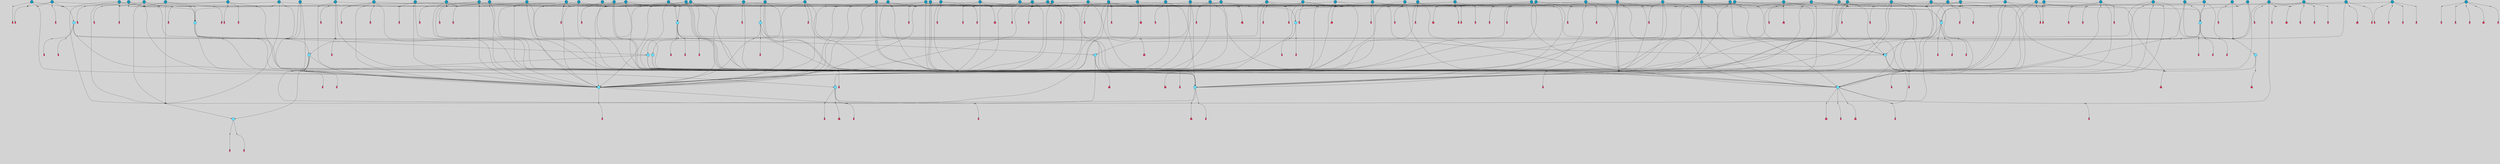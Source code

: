 // File exported with GEGELATI v1.3.1
// On the 2024-04-08 17:50:38
// With the File::TPGGraphDotExporter
digraph{
	graph[pad = "0.212, 0.055" bgcolor = lightgray]
	node[shape=circle style = filled label = ""]
		T3 [fillcolor="#66ddff"]
		T4 [fillcolor="#66ddff"]
		T7 [fillcolor="#66ddff"]
		T11 [fillcolor="#66ddff"]
		T24 [fillcolor="#66ddff"]
		T54 [fillcolor="#66ddff"]
		T164 [fillcolor="#66ddff"]
		T207 [fillcolor="#66ddff"]
		T250 [fillcolor="#66ddff"]
		T264 [fillcolor="#1199bb"]
		T311 [fillcolor="#66ddff"]
		T317 [fillcolor="#66ddff"]
		T318 [fillcolor="#1199bb"]
		T344 [fillcolor="#1199bb"]
		T365 [fillcolor="#66ddff"]
		T455 [fillcolor="#66ddff"]
		T542 [fillcolor="#1199bb"]
		T563 [fillcolor="#1199bb"]
		T593 [fillcolor="#1199bb"]
		T601 [fillcolor="#1199bb"]
		T608 [fillcolor="#1199bb"]
		T630 [fillcolor="#66ddff"]
		T644 [fillcolor="#1199bb"]
		T321 [fillcolor="#1199bb"]
		T662 [fillcolor="#66ddff"]
		T663 [fillcolor="#66ddff"]
		T666 [fillcolor="#1199bb"]
		T668 [fillcolor="#66ddff"]
		T679 [fillcolor="#1199bb"]
		T696 [fillcolor="#1199bb"]
		T697 [fillcolor="#1199bb"]
		T700 [fillcolor="#1199bb"]
		T714 [fillcolor="#1199bb"]
		T717 [fillcolor="#1199bb"]
		T721 [fillcolor="#1199bb"]
		T722 [fillcolor="#1199bb"]
		T728 [fillcolor="#1199bb"]
		T733 [fillcolor="#1199bb"]
		T737 [fillcolor="#1199bb"]
		T750 [fillcolor="#1199bb"]
		T758 [fillcolor="#66ddff"]
		T762 [fillcolor="#1199bb"]
		T764 [fillcolor="#1199bb"]
		T774 [fillcolor="#1199bb"]
		T775 [fillcolor="#1199bb"]
		T776 [fillcolor="#1199bb"]
		T778 [fillcolor="#1199bb"]
		T781 [fillcolor="#1199bb"]
		T785 [fillcolor="#1199bb"]
		T791 [fillcolor="#1199bb"]
		T797 [fillcolor="#1199bb"]
		T798 [fillcolor="#1199bb"]
		T801 [fillcolor="#1199bb"]
		T804 [fillcolor="#1199bb"]
		T805 [fillcolor="#1199bb"]
		T806 [fillcolor="#1199bb"]
		T807 [fillcolor="#1199bb"]
		T808 [fillcolor="#1199bb"]
		T809 [fillcolor="#1199bb"]
		T810 [fillcolor="#1199bb"]
		T811 [fillcolor="#1199bb"]
		T813 [fillcolor="#1199bb"]
		T814 [fillcolor="#1199bb"]
		T815 [fillcolor="#1199bb"]
		T816 [fillcolor="#1199bb"]
		T817 [fillcolor="#1199bb"]
		T818 [fillcolor="#1199bb"]
		T819 [fillcolor="#1199bb"]
		T821 [fillcolor="#1199bb"]
		T823 [fillcolor="#1199bb"]
		T826 [fillcolor="#1199bb"]
		T827 [fillcolor="#1199bb"]
		T828 [fillcolor="#1199bb"]
		T831 [fillcolor="#1199bb"]
		T832 [fillcolor="#1199bb"]
		T834 [fillcolor="#1199bb"]
		T837 [fillcolor="#1199bb"]
		T838 [fillcolor="#1199bb"]
		T839 [fillcolor="#1199bb"]
		T840 [fillcolor="#1199bb"]
		T841 [fillcolor="#1199bb"]
		T842 [fillcolor="#1199bb"]
		T843 [fillcolor="#1199bb"]
		T844 [fillcolor="#1199bb"]
		T845 [fillcolor="#1199bb"]
		T846 [fillcolor="#1199bb"]
		T847 [fillcolor="#1199bb"]
		T848 [fillcolor="#1199bb"]
		T849 [fillcolor="#1199bb"]
		T850 [fillcolor="#1199bb"]
		T851 [fillcolor="#1199bb"]
		T852 [fillcolor="#1199bb"]
		T532 [fillcolor="#1199bb"]
		T853 [fillcolor="#1199bb"]
		T854 [fillcolor="#1199bb"]
		T855 [fillcolor="#1199bb"]
		T856 [fillcolor="#1199bb"]
		T857 [fillcolor="#1199bb"]
		T858 [fillcolor="#1199bb"]
		P11070 [fillcolor="#cccccc" shape=point] //6|
		I11070 [shape=box style=invis label="6|1&2|6#1|7&#92;n10|7&2|0#1|5&#92;n9|4&0|1#2|2&#92;n8|6&0|0#1|0&#92;n"]
		P11070 -> I11070[style=invis]
		A7706 [fillcolor="#ff3366" shape=box margin=0.03 width=0 height=0 label="3"]
		T3 -> P11070 -> A7706
		P11071 [fillcolor="#cccccc" shape=point] //3|
		I11071 [shape=box style=invis label="7|6&2|4#0|2&#92;n10|3&2|7#1|4&#92;n11|6&0|4#0|1&#92;n7|1&0|0#2|6&#92;n7|6&0|3#2|6&#92;n4|0&2|6#0|1&#92;n4|4&2|5#0|2&#92;n4|6&0|4#2|7&#92;n10|0&2|3#1|5&#92;n2|6&0|5#0|2&#92;n1|0&2|3#0|7&#92;n1|6&2|0#0|5&#92;n6|2&0|1#0|7&#92;n9|2&0|3#2|7&#92;n5|3&0|6#0|6&#92;n1|7&2|5#2|3&#92;n8|1&2|7#0|6&#92;n1|0&2|5#2|1&#92;n7|1&2|2#2|5&#92;n7|4&2|6#0|3&#92;n"]
		P11071 -> I11071[style=invis]
		A7707 [fillcolor="#ff3366" shape=box margin=0.03 width=0 height=0 label="4"]
		T3 -> P11071 -> A7707
		P11072 [fillcolor="#cccccc" shape=point] //7|
		I11072 [shape=box style=invis label="0|2&2|4#2|6&#92;n5|3&0|6#0|1&#92;n4|7&2|6#0|5&#92;n7|6&0|7#0|5&#92;n10|7&2|2#1|1&#92;n"]
		P11072 -> I11072[style=invis]
		A7708 [fillcolor="#ff3366" shape=box margin=0.03 width=0 height=0 label="4"]
		T4 -> P11072 -> A7708
		P11073 [fillcolor="#cccccc" shape=point] //0|
		I11073 [shape=box style=invis label="2|5&0|1#0|6&#92;n6|1&2|2#2|7&#92;n8|0&0|3#1|4&#92;n4|3&2|5#2|4&#92;n8|1&2|4#0|0&#92;n6|6&0|1#2|6&#92;n11|7&2|4#2|5&#92;n6|2&2|4#0|2&#92;n8|5&2|4#2|4&#92;n2|1&2|1#2|2&#92;n2|7&2|5#2|6&#92;n9|7&0|5#0|4&#92;n1|2&0|5#2|6&#92;n4|2&2|3#2|7&#92;n3|3&2|1#0|2&#92;n"]
		P11073 -> I11073[style=invis]
		A7709 [fillcolor="#ff3366" shape=box margin=0.03 width=0 height=0 label="5"]
		T4 -> P11073 -> A7709
		P11074 [fillcolor="#cccccc" shape=point] //-3|
		I11074 [shape=box style=invis label="1|6&2|7#0|7&#92;n10|2&0|7#1|3&#92;n9|6&2|7#2|2&#92;n5|3&0|7#0|7&#92;n1|6&2|3#0|0&#92;n2|3&2|3#2|2&#92;n5|1&2|6#0|6&#92;n"]
		P11074 -> I11074[style=invis]
		A7710 [fillcolor="#ff3366" shape=box margin=0.03 width=0 height=0 label="7"]
		T7 -> P11074 -> A7710
		P11075 [fillcolor="#cccccc" shape=point] //5|
		I11075 [shape=box style=invis label="0|5&2|3#0|1&#92;n0|6&2|1#2|4&#92;n6|2&2|6#0|7&#92;n7|4&0|3#0|1&#92;n5|4&0|7#1|6&#92;n9|1&0|5#2|2&#92;n6|3&2|3#1|7&#92;n11|7&2|4#1|6&#92;n2|5&0|1#0|0&#92;n4|7&0|0#0|2&#92;n6|2&0|6#0|0&#92;n2|1&2|6#2|4&#92;n10|0&2|0#1|0&#92;n6|6&2|4#0|6&#92;n"]
		P11075 -> I11075[style=invis]
		A7711 [fillcolor="#ff3366" shape=box margin=0.03 width=0 height=0 label="8"]
		T7 -> P11075 -> A7711
		P11076 [fillcolor="#cccccc" shape=point] //6|
		I11076 [shape=box style=invis label="3|0&2|7#2|2&#92;n3|2&0|4#2|5&#92;n5|1&0|2#1|0&#92;n8|7&0|1#2|0&#92;n8|5&0|3#0|6&#92;n0|2&0|2#2|3&#92;n1|5&2|5#0|5&#92;n5|6&0|6#0|7&#92;n6|7&0|0#2|6&#92;n1|2&2|3#0|0&#92;n7|7&2|3#0|4&#92;n0|7&2|7#0|6&#92;n1|0&2|2#2|7&#92;n4|4&0|1#0|0&#92;n"]
		P11076 -> I11076[style=invis]
		A7712 [fillcolor="#ff3366" shape=box margin=0.03 width=0 height=0 label="11"]
		T11 -> P11076 -> A7712
		P11077 [fillcolor="#cccccc" shape=point] //-4|
		I11077 [shape=box style=invis label="4|1&0|4#2|6&#92;n1|2&2|2#2|0&#92;n1|2&2|0#0|6&#92;n8|4&2|3#2|5&#92;n5|5&2|1#1|0&#92;n"]
		P11077 -> I11077[style=invis]
		A7713 [fillcolor="#ff3366" shape=box margin=0.03 width=0 height=0 label="12"]
		T11 -> P11077 -> A7713
		P11078 [fillcolor="#cccccc" shape=point] //-3|
		I11078 [shape=box style=invis label="8|1&2|3#0|5&#92;n0|6&0|5#0|5&#92;n3|7&2|1#0|6&#92;n3|5&0|1#0|0&#92;n9|5&2|0#0|4&#92;n3|5&0|2#0|3&#92;n10|6&2|4#1|0&#92;n9|4&2|7#2|6&#92;n1|7&2|5#2|2&#92;n"]
		P11078 -> I11078[style=invis]
		A7714 [fillcolor="#ff3366" shape=box margin=0.03 width=0 height=0 label="5"]
		T4 -> P11078 -> A7714
		P11079 [fillcolor="#cccccc" shape=point] //1|
		I11079 [shape=box style=invis label="5|1&0|6#2|7&#92;n2|4&0|4#2|2&#92;n0|6&0|5#0|4&#92;n10|6&2|5#1|6&#92;n9|3&0|1#1|7&#92;n10|3&2|2#1|0&#92;n5|0&0|0#2|1&#92;n11|3&2|3#1|5&#92;n10|3&0|1#1|0&#92;n2|4&0|1#0|1&#92;n0|2&0|3#2|4&#92;n9|2&2|1#2|5&#92;n11|7&2|6#2|6&#92;n"]
		P11079 -> I11079[style=invis]
		T24 -> P11079 -> T7
		P11080 [fillcolor="#cccccc" shape=point] //5|
		I11080 [shape=box style=invis label="3|0&2|0#0|1&#92;n3|0&0|7#0|1&#92;n5|3&0|2#2|6&#92;n4|4&2|4#2|6&#92;n11|2&0|7#1|6&#92;n2|7&2|2#2|5&#92;n9|3&2|6#2|7&#92;n7|7&0|0#0|4&#92;n6|1&2|4#2|3&#92;n5|4&2|0#1|6&#92;n1|3&0|7#0|4&#92;n"]
		P11080 -> I11080[style=invis]
		A7715 [fillcolor="#ff3366" shape=box margin=0.03 width=0 height=0 label="7"]
		T24 -> P11080 -> A7715
		P11081 [fillcolor="#cccccc" shape=point] //-2|
		I11081 [shape=box style=invis label="4|1&0|4#0|3&#92;n4|2&0|5#2|0&#92;n5|5&2|6#0|5&#92;n1|4&0|1#0|2&#92;n6|3&2|7#1|5&#92;n0|4&2|0#0|3&#92;n8|5&2|5#1|2&#92;n10|7&2|7#1|1&#92;n3|4&0|0#2|1&#92;n3|6&2|5#2|5&#92;n8|3&0|1#0|7&#92;n10|0&2|7#1|3&#92;n4|1&2|4#0|1&#92;n9|3&2|0#0|4&#92;n3|6&2|0#0|4&#92;n1|2&0|6#2|1&#92;n4|0&2|1#2|2&#92;n"]
		P11081 -> I11081[style=invis]
		A7716 [fillcolor="#ff3366" shape=box margin=0.03 width=0 height=0 label="14"]
		T24 -> P11081 -> A7716
		P11082 [fillcolor="#cccccc" shape=point] //8|
		I11082 [shape=box style=invis label="9|0&0|1#2|0&#92;n10|1&2|5#1|4&#92;n8|2&2|6#0|4&#92;n2|4&2|5#2|3&#92;n4|2&2|2#0|2&#92;n7|5&0|2#0|0&#92;n8|2&2|1#1|3&#92;n8|7&0|7#2|1&#92;n1|1&0|0#0|7&#92;n5|6&2|5#1|0&#92;n6|6&2|5#0|0&#92;n11|4&0|3#2|6&#92;n4|2&2|4#0|7&#92;n5|6&0|1#2|0&#92;n11|3&0|2#0|7&#92;n"]
		P11082 -> I11082[style=invis]
		A7717 [fillcolor="#ff3366" shape=box margin=0.03 width=0 height=0 label="6"]
		T54 -> P11082 -> A7717
		T54 -> P11080
		P11083 [fillcolor="#cccccc" shape=point] //-10|
		I11083 [shape=box style=invis label="3|6&0|0#0|4&#92;n4|1&2|4#0|1&#92;n5|1&0|1#0|4&#92;n5|5&2|6#0|5&#92;n6|5&0|6#0|3&#92;n11|1&2|0#0|1&#92;n0|7&2|0#0|3&#92;n1|2&0|6#0|1&#92;n8|0&0|4#2|0&#92;n0|4&0|7#2|7&#92;n7|0&2|7#1|3&#92;n3|1&0|5#2|5&#92;n5|1&0|4#0|3&#92;n2|2&0|2#0|0&#92;n8|3&0|1#0|7&#92;n3|0&0|3#0|5&#92;n7|2&0|5#2|0&#92;n6|3&2|7#1|5&#92;n4|7&2|7#2|1&#92;n"]
		P11083 -> I11083[style=invis]
		A7718 [fillcolor="#ff3366" shape=box margin=0.03 width=0 height=0 label="14"]
		T54 -> P11083 -> A7718
		T54 -> P11075
		T164 -> P11073
		P11084 [fillcolor="#cccccc" shape=point] //-1|
		I11084 [shape=box style=invis label="6|4&0|4#2|4&#92;n4|5&2|5#2|4&#92;n9|7&2|5#0|3&#92;n3|7&2|6#0|6&#92;n8|7&0|6#0|4&#92;n2|1&2|0#0|1&#92;n8|6&0|0#2|5&#92;n2|1&0|2#0|3&#92;n6|1&0|7#2|6&#92;n6|3&0|1#1|6&#92;n5|4&2|7#0|4&#92;n0|7&0|4#2|0&#92;n11|0&2|0#2|5&#92;n3|7&2|0#2|7&#92;n8|3&2|7#1|4&#92;n5|7&0|6#0|4&#92;n0|0&2|3#2|3&#92;n5|4&2|1#0|3&#92;n0|4&0|3#2|5&#92;n"]
		P11084 -> I11084[style=invis]
		A7719 [fillcolor="#ff3366" shape=box margin=0.03 width=0 height=0 label="10"]
		T164 -> P11084 -> A7719
		P11085 [fillcolor="#cccccc" shape=point] //-7|
		I11085 [shape=box style=invis label="6|1&0|2#0|3&#92;n1|2&0|1#2|0&#92;n10|3&2|2#1|1&#92;n0|1&0|2#0|7&#92;n4|6&2|7#2|4&#92;n6|0&2|7#0|6&#92;n"]
		P11085 -> I11085[style=invis]
		A7720 [fillcolor="#ff3366" shape=box margin=0.03 width=0 height=0 label="7"]
		T164 -> P11085 -> A7720
		P11086 [fillcolor="#cccccc" shape=point] //-6|
		I11086 [shape=box style=invis label="11|7&0|1#0|6&#92;n3|5&0|1#0|3&#92;n1|5&0|5#0|6&#92;n1|7&2|5#2|2&#92;n0|0&0|2#2|2&#92;n4|4&0|1#0|5&#92;n6|4&2|2#0|2&#92;n0|6&2|5#0|5&#92;n0|3&2|2#2|6&#92;n"]
		P11086 -> I11086[style=invis]
		A7721 [fillcolor="#ff3366" shape=box margin=0.03 width=0 height=0 label="5"]
		T164 -> P11086 -> A7721
		P11087 [fillcolor="#cccccc" shape=point] //4|
		I11087 [shape=box style=invis label="4|3&0|6#0|3&#92;n5|7&2|3#2|2&#92;n5|6&0|7#1|2&#92;n1|4&2|6#0|3&#92;n8|4&2|1#2|5&#92;n9|5&2|4#1|4&#92;n2|4&0|5#0|7&#92;n10|0&0|6#1|3&#92;n3|0&0|6#0|2&#92;n2|7&2|7#2|6&#92;n5|2&0|5#1|5&#92;n10|4&2|5#1|7&#92;n4|0&0|4#2|4&#92;n11|1&0|4#2|6&#92;n10|6&2|0#1|4&#92;n9|7&0|3#1|4&#92;n4|5&2|7#0|6&#92;n11|5&2|6#2|3&#92;n0|3&0|5#0|1&#92;n"]
		P11087 -> I11087[style=invis]
		A7722 [fillcolor="#ff3366" shape=box margin=0.03 width=0 height=0 label="13"]
		T164 -> P11087 -> A7722
		P11088 [fillcolor="#cccccc" shape=point] //7|
		I11088 [shape=box style=invis label="7|0&2|1#2|0&#92;n9|7&2|1#1|7&#92;n8|2&0|1#1|0&#92;n6|6&0|2#1|1&#92;n2|2&0|5#0|0&#92;n5|7&0|0#2|1&#92;n5|1&2|5#1|5&#92;n4|7&2|4#2|3&#92;n10|5&2|2#1|5&#92;n1|3&2|2#2|0&#92;n10|2&2|6#1|5&#92;n"]
		P11088 -> I11088[style=invis]
		A7723 [fillcolor="#ff3366" shape=box margin=0.03 width=0 height=0 label="1"]
		T207 -> P11088 -> A7723
		P11089 [fillcolor="#cccccc" shape=point] //-3|
		I11089 [shape=box style=invis label="3|7&0|0#0|2&#92;n11|5&0|1#1|1&#92;n4|1&0|6#2|6&#92;n4|0&0|1#0|5&#92;n"]
		P11089 -> I11089[style=invis]
		T207 -> P11089 -> T24
		P11090 [fillcolor="#cccccc" shape=point] //5|
		I11090 [shape=box style=invis label="8|1&2|6#0|6&#92;n3|0&0|7#0|1&#92;n11|3&0|2#2|6&#92;n4|4&2|4#2|6&#92;n11|2&0|7#1|6&#92;n2|7&2|2#2|5&#92;n7|7&0|0#0|4&#92;n6|1&2|4#2|3&#92;n5|4&2|0#1|6&#92;n3|0&2|0#0|1&#92;n1|3&0|7#0|4&#92;n"]
		P11090 -> I11090[style=invis]
		A7724 [fillcolor="#ff3366" shape=box margin=0.03 width=0 height=0 label="7"]
		T207 -> P11090 -> A7724
		P11091 [fillcolor="#cccccc" shape=point] //5|
		I11091 [shape=box style=invis label="10|4&2|6#1|2&#92;n8|4&0|1#1|0&#92;n0|4&2|6#0|0&#92;n8|4&2|5#2|1&#92;n7|5&2|5#1|0&#92;n3|6&0|6#2|2&#92;n1|7&0|7#0|5&#92;n2|0&0|7#2|4&#92;n9|4&2|6#2|7&#92;n2|6&2|2#0|0&#92;n11|7&2|7#0|7&#92;n5|5&0|0#0|1&#92;n10|1&0|0#1|0&#92;n7|3&0|1#2|5&#92;n9|2&2|7#1|5&#92;n9|0&2|5#1|2&#92;n1|6&2|4#2|2&#92;n3|3&2|2#0|7&#92;n1|6&2|0#0|0&#92;n6|4&2|6#1|0&#92;n"]
		P11091 -> I11091[style=invis]
		A7725 [fillcolor="#ff3366" shape=box margin=0.03 width=0 height=0 label="1"]
		T207 -> P11091 -> A7725
		P11092 [fillcolor="#cccccc" shape=point] //7|
		I11092 [shape=box style=invis label="6|1&2|6#2|7&#92;n7|0&2|4#2|3&#92;n3|3&0|7#0|6&#92;n5|4&0|2#2|4&#92;n8|5&2|6#2|7&#92;n0|0&2|3#0|3&#92;n5|4&2|4#2|6&#92;n"]
		P11092 -> I11092[style=invis]
		T207 -> P11092 -> T4
		P11093 [fillcolor="#cccccc" shape=point] //8|
		I11093 [shape=box style=invis label="5|4&2|1#1|0&#92;n3|0&0|3#2|0&#92;n3|7&2|2#0|6&#92;n6|6&0|2#2|4&#92;n0|0&0|2#0|6&#92;n"]
		P11093 -> I11093[style=invis]
		T250 -> P11093 -> T164
		P11094 [fillcolor="#cccccc" shape=point] //5|
		I11094 [shape=box style=invis label="3|0&2|0#2|1&#92;n3|0&0|7#0|1&#92;n5|3&0|2#2|6&#92;n4|4&2|4#2|6&#92;n5|4&2|0#1|6&#92;n2|7&2|2#2|5&#92;n1|3&0|7#0|4&#92;n11|6&2|2#0|7&#92;n7|7&0|0#0|4&#92;n6|1&2|4#2|3&#92;n11|0&0|7#1|6&#92;n9|3&2|6#2|7&#92;n"]
		P11094 -> I11094[style=invis]
		A7726 [fillcolor="#ff3366" shape=box margin=0.03 width=0 height=0 label="7"]
		T250 -> P11094 -> A7726
		P11095 [fillcolor="#cccccc" shape=point] //7|
		I11095 [shape=box style=invis label="7|4&2|7#0|4&#92;n4|6&0|1#2|5&#92;n2|1&2|3#0|0&#92;n4|3&2|0#0|1&#92;n0|0&2|7#2|7&#92;n7|7&0|5#2|3&#92;n5|0&2|1#2|2&#92;n10|0&0|4#1|2&#92;n4|4&0|7#0|0&#92;n6|7&0|2#0|1&#92;n1|4&2|5#0|4&#92;n"]
		P11095 -> I11095[style=invis]
		A7727 [fillcolor="#ff3366" shape=box margin=0.03 width=0 height=0 label="0"]
		T250 -> P11095 -> A7727
		T250 -> P11080
		P11096 [fillcolor="#cccccc" shape=point] //10|
		I11096 [shape=box style=invis label="6|1&2|4#2|3&#92;n3|0&0|7#0|1&#92;n5|3&0|2#2|6&#92;n4|4&0|4#2|6&#92;n5|4&2|0#1|6&#92;n10|5&0|6#1|5&#92;n2|5&2|1#2|2&#92;n1|3&0|7#0|4&#92;n3|0&2|0#0|1&#92;n11|2&0|5#1|6&#92;n9|3&2|6#2|7&#92;n7|7&0|0#0|4&#92;n"]
		P11096 -> I11096[style=invis]
		A7728 [fillcolor="#ff3366" shape=box margin=0.03 width=0 height=0 label="7"]
		T250 -> P11096 -> A7728
		P11097 [fillcolor="#cccccc" shape=point] //-2|
		I11097 [shape=box style=invis label="11|7&2|0#1|7&#92;n4|3&0|1#2|5&#92;n0|4&2|4#2|7&#92;n1|6&0|0#0|4&#92;n4|0&0|0#0|5&#92;n0|6&2|3#2|0&#92;n9|6&2|5#1|3&#92;n0|7&2|1#2|5&#92;n4|4&0|5#0|1&#92;n10|4&0|0#1|0&#92;n"]
		P11097 -> I11097[style=invis]
		A7729 [fillcolor="#ff3366" shape=box margin=0.03 width=0 height=0 label="12"]
		T264 -> P11097 -> A7729
		P11098 [fillcolor="#cccccc" shape=point] //-3|
		I11098 [shape=box style=invis label="7|2&2|4#0|2&#92;n4|1&2|6#0|1&#92;n11|6&0|4#0|1&#92;n7|1&0|0#2|6&#92;n6|2&0|1#0|7&#92;n10|3&2|7#1|4&#92;n3|5&2|3#0|1&#92;n4|4&2|5#0|2&#92;n4|6&0|4#2|7&#92;n2|5&0|5#0|2&#92;n10|0&2|3#1|4&#92;n0|1&2|7#0|6&#92;n7|6&0|3#2|6&#92;n1|3&0|6#2|0&#92;n5|3&0|6#0|6&#92;n1|4&2|5#2|3&#92;n1|6&2|0#0|5&#92;n9|2&0|3#2|7&#92;n7|1&2|2#2|5&#92;n"]
		P11098 -> I11098[style=invis]
		T264 -> P11098 -> T207
		P11099 [fillcolor="#cccccc" shape=point] //2|
		I11099 [shape=box style=invis label="4|1&0|4#2|6&#92;n5|5&2|1#1|0&#92;n1|0&2|0#0|6&#92;n8|4&2|3#2|5&#92;n"]
		P11099 -> I11099[style=invis]
		T264 -> P11099 -> T11
		P11100 [fillcolor="#cccccc" shape=point] //2|
		I11100 [shape=box style=invis label="11|0&2|3#0|7&#92;n10|4&2|5#1|6&#92;n4|7&0|2#2|3&#92;n6|0&2|6#0|6&#92;n9|0&0|7#0|5&#92;n7|2&2|4#1|2&#92;n5|1&2|6#2|7&#92;n"]
		P11100 -> I11100[style=invis]
		T311 -> P11100 -> T7
		P11101 [fillcolor="#cccccc" shape=point] //5|
		I11101 [shape=box style=invis label="5|4&2|0#1|6&#92;n3|0&0|7#0|1&#92;n5|3&0|2#2|6&#92;n11|2&0|7#1|6&#92;n2|7&2|2#2|5&#92;n9|3&2|6#2|7&#92;n7|7&0|0#0|4&#92;n6|1&2|4#2|3&#92;n3|0&2|0#0|1&#92;n1|3&2|7#0|4&#92;n"]
		P11101 -> I11101[style=invis]
		A7730 [fillcolor="#ff3366" shape=box margin=0.03 width=0 height=0 label="7"]
		T311 -> P11101 -> A7730
		T311 -> P11097
		P11102 [fillcolor="#cccccc" shape=point] //-1|
		I11102 [shape=box style=invis label="1|7&2|1#0|6&#92;n8|1&2|3#0|5&#92;n10|6&2|7#1|0&#92;n1|7&2|5#0|2&#92;n0|3&0|3#2|2&#92;n3|5&0|1#0|0&#92;n3|5&0|2#0|3&#92;n1|5&2|0#0|4&#92;n5|7&2|2#2|5&#92;n4|0&2|3#0|3&#92;n"]
		P11102 -> I11102[style=invis]
		T311 -> P11102 -> T3
		P11103 [fillcolor="#cccccc" shape=point] //2|
		I11103 [shape=box style=invis label="4|1&0|5#0|1&#92;n6|4&0|7#2|4&#92;n10|5&2|6#1|4&#92;n9|2&0|4#2|3&#92;n6|2&2|3#1|7&#92;n8|1&0|2#0|3&#92;n4|0&2|0#0|1&#92;n"]
		P11103 -> I11103[style=invis]
		T311 -> P11103 -> T54
		P11104 [fillcolor="#cccccc" shape=point] //7|
		I11104 [shape=box style=invis label="9|6&2|6#1|3&#92;n9|7&2|0#1|7&#92;n3|0&2|0#0|0&#92;n1|6&0|0#0|4&#92;n7|4&0|3#0|1&#92;n"]
		P11104 -> I11104[style=invis]
		A7731 [fillcolor="#ff3366" shape=box margin=0.03 width=0 height=0 label="12"]
		T318 -> P11104 -> A7731
		P11105 [fillcolor="#cccccc" shape=point] //-9|
		I11105 [shape=box style=invis label="7|1&0|0#2|6&#92;n1|6&0|4#2|7&#92;n7|6&2|4#0|2&#92;n10|7&2|1#1|3&#92;n7|6&0|3#2|6&#92;n4|0&2|2#2|1&#92;n1|0&0|5#2|3&#92;n6|1&2|6#1|1&#92;n7|4&2|6#1|0&#92;n9|5&0|1#0|2&#92;n9|2&0|3#0|7&#92;n6|0&2|7#0|6&#92;n10|5&2|3#1|5&#92;n10|0&2|7#1|4&#92;n1|0&2|3#0|7&#92;n5|2&0|6#0|6&#92;n2|6&0|1#0|2&#92;n7|4&2|5#0|3&#92;n3|6&2|4#0|5&#92;n1|6&2|0#0|5&#92;n"]
		P11105 -> I11105[style=invis]
		A7732 [fillcolor="#ff3366" shape=box margin=0.03 width=0 height=0 label="4"]
		T318 -> P11105 -> A7732
		P11106 [fillcolor="#cccccc" shape=point] //-7|
		I11106 [shape=box style=invis label="9|1&2|7#2|1&#92;n7|0&2|0#2|7&#92;n2|3&2|3#2|2&#92;n8|5&2|1#0|3&#92;n5|5&0|7#0|1&#92;n1|6&2|7#0|7&#92;n10|2&0|7#1|3&#92;n6|4&2|2#2|4&#92;n0|6&2|5#0|2&#92;n"]
		P11106 -> I11106[style=invis]
		A7733 [fillcolor="#ff3366" shape=box margin=0.03 width=0 height=0 label="7"]
		T318 -> P11106 -> A7733
		P11107 [fillcolor="#cccccc" shape=point] //3|
		I11107 [shape=box style=invis label="7|6&2|4#0|2&#92;n10|3&2|7#1|4&#92;n11|6&0|4#0|1&#92;n7|1&0|0#2|6&#92;n7|6&0|3#2|6&#92;n4|0&2|6#0|1&#92;n4|4&2|5#0|2&#92;n4|6&0|4#2|7&#92;n10|0&2|3#1|5&#92;n2|6&0|5#0|2&#92;n1|0&2|3#0|7&#92;n1|6&2|0#0|5&#92;n6|2&0|1#0|7&#92;n9|2&0|3#2|7&#92;n5|3&0|6#0|6&#92;n1|7&2|5#2|3&#92;n8|1&2|7#0|6&#92;n1|0&2|5#2|1&#92;n7|1&2|2#2|5&#92;n7|4&2|6#0|3&#92;n"]
		P11107 -> I11107[style=invis]
		A7734 [fillcolor="#ff3366" shape=box margin=0.03 width=0 height=0 label="4"]
		T317 -> P11107 -> A7734
		P11108 [fillcolor="#cccccc" shape=point] //6|
		I11108 [shape=box style=invis label="6|1&2|6#1|7&#92;n10|7&2|0#1|5&#92;n9|4&0|1#2|2&#92;n8|6&0|0#1|0&#92;n"]
		P11108 -> I11108[style=invis]
		A7735 [fillcolor="#ff3366" shape=box margin=0.03 width=0 height=0 label="3"]
		T317 -> P11108 -> A7735
		P11109 [fillcolor="#cccccc" shape=point] //-9|
		I11109 [shape=box style=invis label="11|5&0|0#2|6&#92;n8|5&2|3#2|1&#92;n7|1&0|6#1|3&#92;n11|4&0|2#0|1&#92;n9|0&2|7#1|6&#92;n10|1&0|3#1|6&#92;n0|3&0|4#2|5&#92;n5|7&2|3#1|6&#92;n2|0&2|1#0|7&#92;n"]
		P11109 -> I11109[style=invis]
		A7736 [fillcolor="#ff3366" shape=box margin=0.03 width=0 height=0 label="2"]
		T318 -> P11109 -> A7736
		P11110 [fillcolor="#cccccc" shape=point] //-1|
		I11110 [shape=box style=invis label="1|7&2|1#0|6&#92;n8|1&2|3#0|5&#92;n10|6&2|7#1|0&#92;n1|7&2|5#0|2&#92;n0|3&0|3#2|2&#92;n3|5&0|1#0|0&#92;n3|5&0|2#0|3&#92;n1|5&2|0#0|4&#92;n5|7&2|2#2|5&#92;n4|0&2|3#0|3&#92;n"]
		P11110 -> I11110[style=invis]
		T318 -> P11110 -> T317
		P11111 [fillcolor="#cccccc" shape=point] //-4|
		I11111 [shape=box style=invis label="7|2&2|4#0|2&#92;n4|1&2|6#0|1&#92;n0|1&2|7#0|6&#92;n6|2&0|1#0|7&#92;n10|3&2|7#1|4&#92;n3|5&2|3#0|1&#92;n4|4&2|5#0|2&#92;n4|6&0|4#2|7&#92;n2|5&0|5#0|2&#92;n10|0&2|3#1|4&#92;n11|6&0|4#0|1&#92;n7|6&0|3#2|6&#92;n1|3&0|6#2|0&#92;n5|3&0|6#0|6&#92;n1|4&2|5#2|3&#92;n1|1&2|0#0|5&#92;n9|2&0|3#2|7&#92;n7|1&2|2#2|5&#92;n"]
		P11111 -> I11111[style=invis]
		T344 -> P11111 -> T207
		T344 -> P11099
		T344 -> P11099
		P11112 [fillcolor="#cccccc" shape=point] //2|
		I11112 [shape=box style=invis label="11|2&2|1#2|2&#92;n0|1&0|0#0|6&#92;n9|2&0|4#2|2&#92;n9|7&2|0#0|0&#92;n4|5&0|6#2|7&#92;n6|7&0|2#0|1&#92;n5|6&0|2#1|0&#92;n11|6&2|1#2|1&#92;n11|0&0|0#2|3&#92;n8|4&0|7#1|1&#92;n11|3&0|7#1|6&#92;n9|2&2|1#2|5&#92;n11|7&0|2#0|2&#92;n"]
		P11112 -> I11112[style=invis]
		T365 -> P11112 -> T3
		P11113 [fillcolor="#cccccc" shape=point] //4|
		I11113 [shape=box style=invis label="7|1&0|6#0|1&#92;n6|7&2|7#1|7&#92;n10|1&2|1#1|1&#92;n9|6&2|2#1|4&#92;n4|7&0|4#2|2&#92;n9|6&0|5#1|1&#92;n10|0&2|6#1|6&#92;n5|1&0|1#2|3&#92;n10|1&0|5#1|0&#92;n3|4&2|3#0|0&#92;n8|2&0|5#2|4&#92;n1|6&2|0#0|0&#92;n2|3&0|1#2|6&#92;n5|2&2|2#1|6&#92;n2|2&0|1#2|1&#92;n3|1&2|7#0|3&#92;n6|7&2|3#0|4&#92;n"]
		P11113 -> I11113[style=invis]
		A7737 [fillcolor="#ff3366" shape=box margin=0.03 width=0 height=0 label="10"]
		T365 -> P11113 -> A7737
		P11114 [fillcolor="#cccccc" shape=point] //3|
		I11114 [shape=box style=invis label="4|7&0|7#2|7&#92;n11|5&2|6#0|2&#92;n5|5&2|6#2|0&#92;n3|2&0|6#0|3&#92;n10|2&2|5#1|5&#92;n9|4&2|3#1|5&#92;n2|5&2|7#2|4&#92;n11|3&2|5#1|0&#92;n7|0&0|7#2|1&#92;n1|2&0|5#0|1&#92;n"]
		P11114 -> I11114[style=invis]
		A7738 [fillcolor="#ff3366" shape=box margin=0.03 width=0 height=0 label="5"]
		T365 -> P11114 -> A7738
		P11115 [fillcolor="#cccccc" shape=point] //2|
		I11115 [shape=box style=invis label="9|0&0|7#0|5&#92;n10|4&2|5#1|6&#92;n4|7&0|2#2|3&#92;n6|0&2|6#0|6&#92;n11|0&2|3#0|7&#92;n7|0&2|4#1|2&#92;n6|3&2|6#2|1&#92;n5|1&2|6#2|7&#92;n"]
		P11115 -> I11115[style=invis]
		T455 -> P11115 -> T7
		T455 -> P11103
		P11116 [fillcolor="#cccccc" shape=point] //4|
		I11116 [shape=box style=invis label="6|0&2|6#0|7&#92;n11|2&0|3#1|2&#92;n11|3&0|7#1|5&#92;n10|4&2|6#1|6&#92;n1|0&2|7#0|6&#92;n4|4&2|6#0|2&#92;n4|7&0|2#2|3&#92;n1|7&0|4#2|3&#92;n9|0&0|7#0|0&#92;n"]
		P11116 -> I11116[style=invis]
		T455 -> P11116 -> T7
		P11117 [fillcolor="#cccccc" shape=point] //-3|
		I11117 [shape=box style=invis label="6|1&0|5#0|3&#92;n10|0&2|7#1|6&#92;n0|1&0|2#0|7&#92;n6|2&0|3#2|7&#92;n4|6&2|7#2|4&#92;n"]
		P11117 -> I11117[style=invis]
		A7739 [fillcolor="#ff3366" shape=box margin=0.03 width=0 height=0 label="7"]
		T455 -> P11117 -> A7739
		P11118 [fillcolor="#cccccc" shape=point] //7|
		I11118 [shape=box style=invis label="10|5&0|6#1|7&#92;n4|3&2|6#0|3&#92;n8|4&0|6#1|2&#92;n3|0&2|0#2|3&#92;n5|6&2|3#0|4&#92;n0|7&2|1#0|5&#92;n8|7&2|2#2|5&#92;n9|1&0|0#1|0&#92;n10|1&2|1#1|4&#92;n3|3&2|7#0|4&#92;n5|2&2|3#0|4&#92;n2|0&2|6#2|2&#92;n1|7&0|1#0|7&#92;n"]
		P11118 -> I11118[style=invis]
		T455 -> P11118 -> T365
		T542 -> P11104
		P11119 [fillcolor="#cccccc" shape=point] //8|
		I11119 [shape=box style=invis label="7|1&0|0#2|6&#92;n1|6&0|4#2|7&#92;n7|6&2|0#0|2&#92;n10|7&2|1#1|3&#92;n7|6&0|3#2|6&#92;n4|0&2|2#2|1&#92;n1|0&0|5#2|3&#92;n6|1&2|6#1|1&#92;n7|4&2|6#1|0&#92;n9|5&0|1#0|2&#92;n7|4&2|5#0|3&#92;n6|0&2|7#0|6&#92;n10|5&2|3#1|5&#92;n10|0&2|7#1|4&#92;n1|0&2|3#0|7&#92;n5|2&0|6#0|6&#92;n2|6&0|1#0|2&#92;n9|2&0|3#0|7&#92;n3|6&2|4#0|5&#92;n1|6&2|0#0|5&#92;n"]
		P11119 -> I11119[style=invis]
		A7740 [fillcolor="#ff3366" shape=box margin=0.03 width=0 height=0 label="4"]
		T542 -> P11119 -> A7740
		P11120 [fillcolor="#cccccc" shape=point] //-8|
		I11120 [shape=box style=invis label="2|1&2|5#2|3&#92;n11|5&2|1#0|3&#92;n5|0&0|7#0|1&#92;n0|1&2|6#0|7&#92;n7|4&2|2#2|4&#92;n0|6&2|5#0|2&#92;n9|2&0|7#1|3&#92;n"]
		P11120 -> I11120[style=invis]
		A7741 [fillcolor="#ff3366" shape=box margin=0.03 width=0 height=0 label="7"]
		T542 -> P11120 -> A7741
		T542 -> P11110
		T542 -> P11118
		P11121 [fillcolor="#cccccc" shape=point] //2|
		I11121 [shape=box style=invis label="0|2&2|6#2|6&#92;n7|0&2|7#1|7&#92;n10|7&0|5#1|6&#92;n0|5&2|7#0|4&#92;n3|1&0|1#2|6&#92;n4|7&0|2#0|6&#92;n"]
		P11121 -> I11121[style=invis]
		T563 -> P11121 -> T164
		T563 -> P11118
		P11122 [fillcolor="#cccccc" shape=point] //-3|
		I11122 [shape=box style=invis label="3|0&2|0#0|1&#92;n4|4&2|4#2|6&#92;n5|3&0|2#2|6&#92;n3|0&0|7#0|1&#92;n11|2&0|7#1|6&#92;n2|7&2|2#2|5&#92;n9|0&2|6#2|7&#92;n7|7&0|0#0|4&#92;n6|1&2|4#2|3&#92;n5|4&2|0#1|6&#92;n1|3&0|7#0|4&#92;n"]
		P11122 -> I11122[style=invis]
		A7742 [fillcolor="#ff3366" shape=box margin=0.03 width=0 height=0 label="7"]
		T563 -> P11122 -> A7742
		P11123 [fillcolor="#cccccc" shape=point] //9|
		I11123 [shape=box style=invis label="6|0&0|6#2|0&#92;n7|1&2|5#1|2&#92;n1|6&2|3#0|7&#92;n4|2&0|7#0|1&#92;n"]
		P11123 -> I11123[style=invis]
		A7743 [fillcolor="#ff3366" shape=box margin=0.03 width=0 height=0 label="2"]
		T563 -> P11123 -> A7743
		P11124 [fillcolor="#cccccc" shape=point] //-1|
		I11124 [shape=box style=invis label="6|5&2|4#1|4&#92;n0|7&2|6#2|1&#92;n3|5&0|7#2|7&#92;n1|7&0|7#0|4&#92;n1|0&2|0#0|0&#92;n2|1&2|4#0|4&#92;n"]
		P11124 -> I11124[style=invis]
		T593 -> P11124 -> T7
		T593 -> P11112
		P11125 [fillcolor="#cccccc" shape=point] //10|
		I11125 [shape=box style=invis label="6|2&2|2#0|7&#92;n6|1&0|3#2|5&#92;n2|5&2|2#2|5&#92;n9|6&2|0#0|6&#92;n5|5&0|2#2|6&#92;n6|1&2|7#2|3&#92;n9|3&2|6#1|7&#92;n10|0&2|7#1|2&#92;n2|6&2|4#0|7&#92;n3|2&2|2#2|7&#92;n5|4&2|0#2|5&#92;n7|0&2|4#0|1&#92;n"]
		P11125 -> I11125[style=invis]
		A7744 [fillcolor="#ff3366" shape=box margin=0.03 width=0 height=0 label="7"]
		T593 -> P11125 -> A7744
		P11126 [fillcolor="#cccccc" shape=point] //1|
		I11126 [shape=box style=invis label="8|2&2|6#1|6&#92;n10|3&0|6#1|5&#92;n6|2&2|7#0|4&#92;n2|3&2|4#0|2&#92;n7|0&2|3#1|6&#92;n0|6&0|1#0|7&#92;n1|5&0|5#0|4&#92;n2|6&2|6#0|1&#92;n0|0&0|2#0|6&#92;n9|2&0|7#0|1&#92;n9|5&2|5#2|5&#92;n0|1&0|4#2|3&#92;n7|4&0|0#2|5&#92;n6|6&2|0#2|3&#92;n2|6&2|5#2|5&#92;n2|7&2|3#2|6&#92;n10|6&2|3#1|3&#92;n9|6&2|5#1|2&#92;n6|3&0|2#0|7&#92;n"]
		P11126 -> I11126[style=invis]
		T593 -> P11126 -> T455
		P11127 [fillcolor="#cccccc" shape=point] //-3|
		I11127 [shape=box style=invis label="10|0&2|4#1|1&#92;n8|1&2|3#0|5&#92;n10|6&0|5#1|5&#92;n3|7&0|1#0|6&#92;n3|5&0|1#0|0&#92;n10|6&2|4#1|0&#92;n3|5&0|2#0|3&#92;n1|7&2|5#2|2&#92;n9|4&2|7#2|6&#92;n9|5&2|0#0|4&#92;n2|3&2|2#2|0&#92;n"]
		P11127 -> I11127[style=invis]
		A7745 [fillcolor="#ff3366" shape=box margin=0.03 width=0 height=0 label="5"]
		T593 -> P11127 -> A7745
		P11128 [fillcolor="#cccccc" shape=point] //-4|
		I11128 [shape=box style=invis label="10|6&2|6#1|6&#92;n7|7&2|4#0|2&#92;n4|1&2|6#0|1&#92;n10|3&2|7#1|4&#92;n3|6&0|4#0|5&#92;n2|5&0|5#0|2&#92;n4|6&0|4#0|1&#92;n3|5&2|3#0|1&#92;n4|4&2|5#0|2&#92;n9|2&0|3#2|7&#92;n10|0&2|3#1|4&#92;n7|1&0|0#2|6&#92;n4|6&0|4#2|7&#92;n1|7&0|2#2|4&#92;n1|7&0|6#2|0&#92;n5|3&0|6#0|5&#92;n7|6&0|3#2|6&#92;n1|6&2|0#0|5&#92;n1|4&2|5#2|3&#92;n7|1&2|2#2|5&#92;n"]
		P11128 -> I11128[style=invis]
		T601 -> P11128 -> T207
		T601 -> P11099
		P11129 [fillcolor="#cccccc" shape=point] //3|
		I11129 [shape=box style=invis label="7|2&0|2#2|4&#92;n0|4&0|6#2|7&#92;n9|0&0|1#2|2&#92;n8|6&0|0#1|0&#92;n"]
		P11129 -> I11129[style=invis]
		A7746 [fillcolor="#ff3366" shape=box margin=0.03 width=0 height=0 label="3"]
		T601 -> P11129 -> A7746
		P11130 [fillcolor="#cccccc" shape=point] //5|
		I11130 [shape=box style=invis label="1|6&2|7#0|7&#92;n9|2&2|7#2|3&#92;n10|2&0|7#1|3&#92;n0|0&2|7#2|2&#92;n1|6&2|3#0|0&#92;n2|3&2|3#2|2&#92;n"]
		P11130 -> I11130[style=invis]
		A7747 [fillcolor="#ff3366" shape=box margin=0.03 width=0 height=0 label="7"]
		T608 -> P11130 -> A7747
		P11131 [fillcolor="#cccccc" shape=point] //4|
		I11131 [shape=box style=invis label="11|2&0|3#1|2&#92;n6|0&2|6#0|7&#92;n11|3&0|7#1|5&#92;n10|4&2|6#1|6&#92;n1|0&2|7#0|6&#92;n4|4&2|4#0|2&#92;n4|7&0|2#2|3&#92;n1|7&0|4#2|3&#92;n9|0&0|7#0|0&#92;n"]
		P11131 -> I11131[style=invis]
		T608 -> P11131 -> T207
		T608 -> P11093
		T608 -> P11124
		P11132 [fillcolor="#cccccc" shape=point] //6|
		I11132 [shape=box style=invis label="4|4&0|7#2|7&#92;n10|6&0|1#1|3&#92;n7|5&0|2#0|7&#92;n10|7&0|1#1|5&#92;n9|0&2|1#1|0&#92;n"]
		P11132 -> I11132[style=invis]
		A7748 [fillcolor="#ff3366" shape=box margin=0.03 width=0 height=0 label="7"]
		T630 -> P11132 -> A7748
		T630 -> P11121
		T630 -> P11118
		P11133 [fillcolor="#cccccc" shape=point] //7|
		I11133 [shape=box style=invis label="0|3&2|7#2|1&#92;n3|7&0|1#0|3&#92;n3|1&0|3#2|1&#92;n5|0&0|0#0|2&#92;n9|0&2|2#0|7&#92;n2|5&2|6#0|0&#92;n9|4&2|7#2|6&#92;n8|4&2|6#0|2&#92;n9|5&2|1#0|2&#92;n8|1&2|5#0|5&#92;n9|5&2|0#2|4&#92;n11|2&0|3#0|4&#92;n"]
		P11133 -> I11133[style=invis]
		A7749 [fillcolor="#ff3366" shape=box margin=0.03 width=0 height=0 label="5"]
		T630 -> P11133 -> A7749
		P11134 [fillcolor="#cccccc" shape=point] //10|
		I11134 [shape=box style=invis label="7|0&2|4#0|2&#92;n11|5&0|6#2|7&#92;n6|1&2|6#0|6&#92;n8|6&2|0#0|7&#92;n4|0&0|3#2|5&#92;n11|6&2|7#0|1&#92;n1|7&0|7#2|0&#92;n9|3&2|3#2|3&#92;n6|2&0|0#0|7&#92;n"]
		P11134 -> I11134[style=invis]
		T644 -> P11134 -> T7
		T644 -> P11117
		T644 -> P11118
		P11135 [fillcolor="#cccccc" shape=point] //0|
		I11135 [shape=box style=invis label="0|4&0|7#2|1&#92;n3|1&0|3#2|1&#92;n9|5&2|3#0|2&#92;n9|0&2|2#0|7&#92;n2|5&2|6#0|0&#92;n3|1&0|4#2|6&#92;n5|5&2|2#2|5&#92;n5|0&0|0#0|2&#92;n8|1&2|5#0|5&#92;n4|6&0|0#2|7&#92;n9|4&2|7#2|6&#92;n"]
		P11135 -> I11135[style=invis]
		A7750 [fillcolor="#ff3366" shape=box margin=0.03 width=0 height=0 label="5"]
		T644 -> P11135 -> A7750
		P11136 [fillcolor="#cccccc" shape=point] //3|
		I11136 [shape=box style=invis label="0|7&2|5#0|4&#92;n8|4&0|5#0|6&#92;n8|5&0|5#2|7&#92;n5|6&0|7#0|4&#92;n7|0&0|5#2|1&#92;n10|6&2|1#1|2&#92;n0|0&2|1#0|6&#92;n10|3&0|7#1|1&#92;n8|2&0|5#2|4&#92;n"]
		P11136 -> I11136[style=invis]
		A7751 [fillcolor="#ff3366" shape=box margin=0.03 width=0 height=0 label="5"]
		T644 -> P11136 -> A7751
		T321 -> P11104
		T321 -> P11105
		P11137 [fillcolor="#cccccc" shape=point] //-7|
		I11137 [shape=box style=invis label="9|5&2|0#2|6&#92;n11|4&0|6#0|1&#92;n0|3&0|4#2|5&#92;n8|5&2|3#2|1&#92;n9|0&2|7#1|6&#92;n2|0&2|1#0|5&#92;n5|7&2|3#1|6&#92;n4|1&0|5#2|6&#92;n0|1&2|3#0|2&#92;n10|3&2|1#1|7&#92;n"]
		P11137 -> I11137[style=invis]
		T321 -> P11137 -> T250
		T321 -> P11133
		T321 -> P11118
		P11138 [fillcolor="#cccccc" shape=point] //7|
		I11138 [shape=box style=invis label="7|4&2|1#2|4&#92;n1|1&2|1#0|4&#92;n10|3&0|3#1|2&#92;n8|0&0|4#1|2&#92;n7|6&0|5#0|5&#92;n0|0&2|7#2|7&#92;n6|7&0|2#0|6&#92;n4|3&2|0#0|1&#92;n4|6&0|7#2|5&#92;n7|4&2|7#0|4&#92;n2|0&2|0#2|6&#92;n8|3&0|6#1|5&#92;n"]
		P11138 -> I11138[style=invis]
		A7752 [fillcolor="#ff3366" shape=box margin=0.03 width=0 height=0 label="0"]
		T663 -> P11138 -> A7752
		P11139 [fillcolor="#cccccc" shape=point] //6|
		I11139 [shape=box style=invis label="6|1&2|6#1|7&#92;n10|7&2|0#1|5&#92;n9|4&0|1#2|2&#92;n8|6&0|0#1|0&#92;n"]
		P11139 -> I11139[style=invis]
		A7753 [fillcolor="#ff3366" shape=box margin=0.03 width=0 height=0 label="3"]
		T662 -> P11139 -> A7753
		P11140 [fillcolor="#cccccc" shape=point] //-1|
		I11140 [shape=box style=invis label="1|7&2|1#0|6&#92;n8|1&2|3#0|5&#92;n10|6&2|7#1|0&#92;n1|7&2|5#0|2&#92;n0|3&0|3#2|2&#92;n3|5&0|1#0|0&#92;n3|5&0|2#0|3&#92;n1|5&2|0#0|4&#92;n5|7&2|2#2|5&#92;n4|0&2|3#0|3&#92;n"]
		P11140 -> I11140[style=invis]
		T663 -> P11140 -> T662
		P11141 [fillcolor="#cccccc" shape=point] //7|
		I11141 [shape=box style=invis label="9|6&2|6#1|3&#92;n9|7&2|0#1|7&#92;n3|0&2|0#0|0&#92;n1|6&0|0#0|4&#92;n7|4&0|3#0|1&#92;n"]
		P11141 -> I11141[style=invis]
		A7754 [fillcolor="#ff3366" shape=box margin=0.03 width=0 height=0 label="12"]
		T663 -> P11141 -> A7754
		P11142 [fillcolor="#cccccc" shape=point] //-9|
		I11142 [shape=box style=invis label="11|5&0|0#2|6&#92;n8|5&2|3#2|1&#92;n7|1&0|6#1|3&#92;n11|4&0|2#0|1&#92;n9|0&2|7#1|6&#92;n10|1&0|3#1|6&#92;n0|3&0|4#2|5&#92;n5|7&2|3#1|6&#92;n2|0&2|1#0|7&#92;n"]
		P11142 -> I11142[style=invis]
		A7755 [fillcolor="#ff3366" shape=box margin=0.03 width=0 height=0 label="2"]
		T663 -> P11142 -> A7755
		P11143 [fillcolor="#cccccc" shape=point] //3|
		I11143 [shape=box style=invis label="7|6&2|4#0|2&#92;n10|3&2|7#1|4&#92;n11|6&0|4#0|1&#92;n7|1&0|0#2|6&#92;n7|6&0|3#2|6&#92;n4|0&2|6#0|1&#92;n4|4&2|5#0|2&#92;n4|6&0|4#2|7&#92;n10|0&2|3#1|5&#92;n2|6&0|5#0|2&#92;n1|0&2|3#0|7&#92;n1|6&2|0#0|5&#92;n6|2&0|1#0|7&#92;n9|2&0|3#2|7&#92;n5|3&0|6#0|6&#92;n1|7&2|5#2|3&#92;n8|1&2|7#0|6&#92;n1|0&2|5#2|1&#92;n7|1&2|2#2|5&#92;n7|4&2|6#0|3&#92;n"]
		P11143 -> I11143[style=invis]
		A7756 [fillcolor="#ff3366" shape=box margin=0.03 width=0 height=0 label="4"]
		T662 -> P11143 -> A7756
		P11144 [fillcolor="#cccccc" shape=point] //-2|
		I11144 [shape=box style=invis label="9|1&2|7#2|1&#92;n10|2&2|2#1|6&#92;n7|0&2|6#2|7&#92;n10|2&0|7#1|3&#92;n2|3&2|3#2|2&#92;n5|5&0|7#1|1&#92;n1|6&2|7#0|7&#92;n8|5&2|1#0|3&#92;n0|6&2|5#0|2&#92;n"]
		P11144 -> I11144[style=invis]
		A7757 [fillcolor="#ff3366" shape=box margin=0.03 width=0 height=0 label="7"]
		T663 -> P11144 -> A7757
		P11145 [fillcolor="#cccccc" shape=point] //-9|
		I11145 [shape=box style=invis label="3|3&2|2#2|4&#92;n11|1&2|1#1|2&#92;n3|5&0|7#2|7&#92;n6|5&2|4#1|7&#92;n9|0&0|2#1|4&#92;n11|6&0|0#2|0&#92;n0|7&2|6#2|1&#92;n1|0&0|0#2|0&#92;n5|1&2|4#1|4&#92;n"]
		P11145 -> I11145[style=invis]
		T666 -> P11145 -> T7
		T666 -> P11112
		P11146 [fillcolor="#cccccc" shape=point] //3|
		I11146 [shape=box style=invis label="8|2&2|6#1|6&#92;n10|3&0|6#1|5&#92;n2|1&2|7#0|5&#92;n6|2&2|7#0|4&#92;n2|3&2|4#0|2&#92;n7|0&2|3#1|6&#92;n0|6&0|1#0|7&#92;n1|5&0|5#0|4&#92;n2|6&2|5#0|1&#92;n0|0&0|2#0|6&#92;n10|6&2|3#1|3&#92;n9|5&2|5#2|5&#92;n7|4&0|0#2|5&#92;n6|6&2|0#2|3&#92;n2|6&2|5#2|5&#92;n2|7&2|3#2|6&#92;n9|2&0|7#0|1&#92;n9|6&2|5#1|2&#92;n6|3&0|2#0|7&#92;n"]
		P11146 -> I11146[style=invis]
		T666 -> P11146 -> T455
		T666 -> P11127
		P11147 [fillcolor="#cccccc" shape=point] //9|
		I11147 [shape=box style=invis label="10|3&0|5#1|7&#92;n9|0&2|4#2|2&#92;n"]
		P11147 -> I11147[style=invis]
		A7758 [fillcolor="#ff3366" shape=box margin=0.03 width=0 height=0 label="3"]
		T666 -> P11147 -> A7758
		P11148 [fillcolor="#cccccc" shape=point] //-5|
		I11148 [shape=box style=invis label="0|7&0|6#2|1&#92;n3|5&0|7#2|7&#92;n1|0&0|7#0|4&#92;n0|5&0|3#2|4&#92;n2|1&2|4#0|4&#92;n6|5&2|4#1|4&#92;n11|7&2|2#2|2&#92;n"]
		P11148 -> I11148[style=invis]
		T668 -> P11148 -> T7
		P11149 [fillcolor="#cccccc" shape=point] //-2|
		I11149 [shape=box style=invis label="9|0&2|5#0|2&#92;n3|4&2|2#2|2&#92;n11|5&2|5#2|7&#92;n3|5&2|2#0|3&#92;n0|0&2|1#0|0&#92;n"]
		P11149 -> I11149[style=invis]
		A7759 [fillcolor="#ff3366" shape=box margin=0.03 width=0 height=0 label="7"]
		T668 -> P11149 -> A7759
		T668 -> P11118
		T668 -> P11099
		T679 -> P11124
		P11150 [fillcolor="#cccccc" shape=point] //8|
		I11150 [shape=box style=invis label="10|3&2|2#1|5&#92;n6|3&0|7#1|3&#92;n0|0&2|0#0|4&#92;n4|0&2|0#0|7&#92;n4|5&0|4#2|2&#92;n0|6&2|0#2|0&#92;n10|3&0|1#1|0&#92;n1|3&2|7#2|2&#92;n8|2&2|0#0|4&#92;n3|7&0|0#0|5&#92;n11|2&0|3#1|4&#92;n6|5&0|1#1|6&#92;n5|0&0|7#0|0&#92;n6|4&2|0#1|6&#92;n"]
		P11150 -> I11150[style=invis]
		A7760 [fillcolor="#ff3366" shape=box margin=0.03 width=0 height=0 label="9"]
		T679 -> P11150 -> A7760
		T679 -> P11112
		P11151 [fillcolor="#cccccc" shape=point] //1|
		I11151 [shape=box style=invis label="8|2&2|6#1|6&#92;n10|3&0|6#1|5&#92;n0|3&0|7#2|0&#92;n6|2&2|7#0|4&#92;n2|3&2|4#0|2&#92;n7|0&2|3#1|6&#92;n2|6&2|5#2|5&#92;n1|5&0|5#0|4&#92;n0|0&2|2#0|6&#92;n9|2&0|7#0|1&#92;n9|5&2|5#2|5&#92;n0|1&0|4#2|3&#92;n7|4&0|0#2|5&#92;n6|6&2|0#2|3&#92;n0|6&0|1#0|7&#92;n2|7&2|3#2|6&#92;n10|6&2|3#1|3&#92;n9|6&2|5#1|2&#92;n6|3&0|2#0|7&#92;n"]
		P11151 -> I11151[style=invis]
		T679 -> P11151 -> T455
		P11152 [fillcolor="#cccccc" shape=point] //-8|
		I11152 [shape=box style=invis label="4|7&0|6#2|7&#92;n6|0&0|5#1|1&#92;n10|7&2|1#1|1&#92;n5|5&0|0#0|7&#92;n3|5&2|4#0|4&#92;n5|7&0|5#0|4&#92;n9|7&2|5#0|0&#92;n"]
		P11152 -> I11152[style=invis]
		T679 -> P11152 -> T24
		T696 -> P11124
		T696 -> P11112
		P11153 [fillcolor="#cccccc" shape=point] //1|
		I11153 [shape=box style=invis label="8|2&2|6#1|6&#92;n10|3&0|6#1|5&#92;n9|2&0|7#0|1&#92;n6|2&2|7#0|4&#92;n2|3&2|4#0|2&#92;n11|0&2|2#0|6&#92;n2|6&2|5#2|5&#92;n1|5&0|5#0|0&#92;n7|0&2|3#1|6&#92;n0|3&0|7#2|0&#92;n9|5&2|5#2|5&#92;n0|1&0|4#2|3&#92;n10|3&2|5#1|3&#92;n7|4&0|0#2|5&#92;n6|6&2|0#2|3&#92;n0|6&0|1#0|7&#92;n2|7&2|3#2|6&#92;n10|6&2|3#1|3&#92;n6|3&0|2#0|7&#92;n"]
		P11153 -> I11153[style=invis]
		T696 -> P11153 -> T455
		T696 -> P11152
		P11154 [fillcolor="#cccccc" shape=point] //-5|
		I11154 [shape=box style=invis label="5|0&0|1#1|2&#92;n8|4&0|2#1|4&#92;n2|3&2|1#2|1&#92;n"]
		P11154 -> I11154[style=invis]
		A7761 [fillcolor="#ff3366" shape=box margin=0.03 width=0 height=0 label="3"]
		T696 -> P11154 -> A7761
		T697 -> P11118
		P11155 [fillcolor="#cccccc" shape=point] //2|
		I11155 [shape=box style=invis label="3|5&0|7#2|7&#92;n2|5&0|4#0|4&#92;n3|0&0|7#0|4&#92;n0|5&0|3#2|4&#92;n6|5&0|4#2|2&#92;n0|7&0|6#2|1&#92;n"]
		P11155 -> I11155[style=invis]
		T697 -> P11155 -> T7
		T697 -> P11137
		T697 -> P11118
		T700 -> P11118
		T700 -> P11147
		P11156 [fillcolor="#cccccc" shape=point] //-3|
		I11156 [shape=box style=invis label="6|4&0|3#1|1&#92;n0|0&0|6#2|2&#92;n10|6&2|6#1|4&#92;n0|2&2|7#0|0&#92;n10|7&0|5#1|2&#92;n7|5&0|1#0|3&#92;n7|1&0|7#0|7&#92;n3|5&0|0#2|5&#92;n"]
		P11156 -> I11156[style=invis]
		T700 -> P11156 -> T164
		T700 -> P11129
		T700 -> P11078
		P11157 [fillcolor="#cccccc" shape=point] //2|
		I11157 [shape=box style=invis label="2|3&2|0#0|4&#92;n7|1&0|6#0|1&#92;n11|7&2|7#1|7&#92;n5|1&0|1#2|3&#92;n6|6&0|0#1|7&#92;n6|4&2|6#0|0&#92;n2|2&0|1#2|1&#92;n9|0&2|7#0|5&#92;n2|3&0|1#2|6&#92;n8|2&0|5#0|4&#92;n0|1&2|1#0|1&#92;n8|5&2|1#2|2&#92;n5|2&2|2#1|6&#92;n6|7&2|3#0|4&#92;n10|0&2|6#1|6&#92;n10|1&2|6#1|3&#92;n"]
		P11157 -> I11157[style=invis]
		T714 -> P11157 -> T668
		P11158 [fillcolor="#cccccc" shape=point] //6|
		I11158 [shape=box style=invis label="8|7&0|0#0|5&#92;n4|6&2|1#2|4&#92;n7|2&2|3#2|7&#92;n6|0&0|0#0|0&#92;n5|0&2|2#0|6&#92;n"]
		P11158 -> I11158[style=invis]
		T714 -> P11158 -> T630
		T714 -> P11118
		T714 -> P11118
		P11159 [fillcolor="#cccccc" shape=point] //-1|
		I11159 [shape=box style=invis label="0|7&2|6#2|1&#92;n8|3&0|5#2|5&#92;n3|5&0|7#2|7&#92;n2|1&2|4#0|4&#92;n0|5&0|3#2|4&#92;n1|0&0|7#0|4&#92;n6|5&2|4#1|4&#92;n11|7&2|2#2|2&#92;n"]
		P11159 -> I11159[style=invis]
		T714 -> P11159 -> T7
		P11160 [fillcolor="#cccccc" shape=point] //5|
		I11160 [shape=box style=invis label="9|4&2|3#1|3&#92;n0|4&2|4#0|5&#92;n6|1&2|6#2|5&#92;n4|0&0|5#2|0&#92;n"]
		P11160 -> I11160[style=invis]
		A7762 [fillcolor="#ff3366" shape=box margin=0.03 width=0 height=0 label="7"]
		T717 -> P11160 -> A7762
		P11161 [fillcolor="#cccccc" shape=point] //7|
		I11161 [shape=box style=invis label="7|4&2|1#2|4&#92;n1|1&2|1#0|4&#92;n10|3&0|3#1|2&#92;n8|0&0|4#1|2&#92;n7|6&0|5#0|5&#92;n0|0&2|7#2|7&#92;n6|7&0|2#0|6&#92;n4|3&2|0#0|1&#92;n4|6&0|7#2|5&#92;n7|4&2|7#0|4&#92;n2|0&2|0#2|6&#92;n8|3&0|6#1|5&#92;n"]
		P11161 -> I11161[style=invis]
		A7763 [fillcolor="#ff3366" shape=box margin=0.03 width=0 height=0 label="0"]
		T717 -> P11161 -> A7763
		P11162 [fillcolor="#cccccc" shape=point] //-9|
		I11162 [shape=box style=invis label="11|5&0|0#2|6&#92;n8|5&2|3#2|1&#92;n7|1&0|6#1|3&#92;n11|4&0|2#0|1&#92;n9|0&2|7#1|6&#92;n10|1&0|3#1|6&#92;n0|3&0|4#2|5&#92;n5|7&2|3#1|6&#92;n2|0&2|1#0|7&#92;n"]
		P11162 -> I11162[style=invis]
		A7764 [fillcolor="#ff3366" shape=box margin=0.03 width=0 height=0 label="2"]
		T717 -> P11162 -> A7764
		P11163 [fillcolor="#cccccc" shape=point] //10|
		I11163 [shape=box style=invis label="7|3&0|3#0|1&#92;n9|6&2|6#1|3&#92;n7|6&0|1#1|5&#92;n1|6&0|3#0|5&#92;n4|6&2|0#0|6&#92;n3|0&2|4#0|0&#92;n"]
		P11163 -> I11163[style=invis]
		A7765 [fillcolor="#ff3366" shape=box margin=0.03 width=0 height=0 label="12"]
		T717 -> P11163 -> A7765
		P11164 [fillcolor="#cccccc" shape=point] //-6|
		I11164 [shape=box style=invis label="5|5&0|7#1|1&#92;n10|2&2|2#1|6&#92;n7|0&2|6#2|7&#92;n10|2&0|7#1|3&#92;n10|0&2|6#1|0&#92;n8|5&2|1#0|6&#92;n11|2&2|1#0|4&#92;n"]
		P11164 -> I11164[style=invis]
		A7766 [fillcolor="#ff3366" shape=box margin=0.03 width=0 height=0 label="7"]
		T717 -> P11164 -> A7766
		P11165 [fillcolor="#cccccc" shape=point] //0|
		I11165 [shape=box style=invis label="1|7&2|3#0|7&#92;n8|2&0|0#2|6&#92;n9|4&2|0#1|0&#92;n8|5&0|6#2|3&#92;n5|5&0|4#0|6&#92;n8|1&2|0#1|6&#92;n7|4&2|4#0|5&#92;n3|0&0|5#0|7&#92;n3|6&0|0#0|1&#92;n"]
		P11165 -> I11165[style=invis]
		A7767 [fillcolor="#ff3366" shape=box margin=0.03 width=0 height=0 label="7"]
		T721 -> P11165 -> A7767
		P11166 [fillcolor="#cccccc" shape=point] //-2|
		I11166 [shape=box style=invis label="4|1&0|3#2|5&#92;n7|3&0|2#2|7&#92;n9|4&2|6#2|0&#92;n0|3&2|2#0|1&#92;n10|6&0|6#1|4&#92;n5|6&0|3#1|4&#92;n8|0&0|2#0|7&#92;n3|6&2|5#0|2&#92;n7|4&0|0#0|1&#92;n0|0&0|0#2|6&#92;n1|0&2|3#0|1&#92;n"]
		P11166 -> I11166[style=invis]
		T721 -> P11166 -> T365
		P11167 [fillcolor="#cccccc" shape=point] //-3|
		I11167 [shape=box style=invis label="8|1&2|3#0|5&#92;n0|6&2|5#0|5&#92;n3|3&2|6#0|5&#92;n3|7&2|1#0|6&#92;n9|5&2|0#0|4&#92;n5|0&0|5#0|5&#92;n3|5&0|0#0|0&#92;n10|6&2|4#1|0&#92;n1|7&2|5#2|2&#92;n"]
		P11167 -> I11167[style=invis]
		A7768 [fillcolor="#ff3366" shape=box margin=0.03 width=0 height=0 label="5"]
		T721 -> P11167 -> A7768
		T721 -> P11118
		P11168 [fillcolor="#cccccc" shape=point] //-10|
		I11168 [shape=box style=invis label="8|1&2|3#0|2&#92;n4|1&0|3#2|5&#92;n0|5&2|5#0|5&#92;n3|3&2|6#0|5&#92;n9|5&2|0#0|6&#92;n7|2&2|2#0|0&#92;n5|0&0|5#0|5&#92;n8|1&2|2#2|7&#92;n"]
		P11168 -> I11168[style=invis]
		A7769 [fillcolor="#ff3366" shape=box margin=0.03 width=0 height=0 label="5"]
		T722 -> P11168 -> A7769
		T722 -> P11118
		T722 -> P11153
		P11169 [fillcolor="#cccccc" shape=point] //5|
		I11169 [shape=box style=invis label="4|3&2|7#2|1&#92;n7|1&0|0#2|6&#92;n7|6&0|3#2|6&#92;n4|0&2|6#0|1&#92;n4|4&2|5#0|7&#92;n0|2&2|3#0|6&#92;n11|6&0|4#1|1&#92;n1|0&2|5#0|1&#92;n7|2&2|2#2|5&#92;n8|1&0|7#0|6&#92;n0|6&2|6#2|4&#92;n10|1&2|7#1|4&#92;n1|5&2|1#0|5&#92;n1|7&2|5#2|7&#92;n11|7&2|1#0|3&#92;n1|0&2|3#0|7&#92;n2|6&0|5#0|2&#92;n7|6&2|4#0|2&#92;n9|6&0|3#2|7&#92;n6|2&2|1#0|7&#92;n"]
		P11169 -> I11169[style=invis]
		A7770 [fillcolor="#ff3366" shape=box margin=0.03 width=0 height=0 label="4"]
		T722 -> P11169 -> A7770
		P11170 [fillcolor="#cccccc" shape=point] //-1|
		I11170 [shape=box style=invis label="0|7&2|6#2|1&#92;n8|3&0|5#2|5&#92;n3|5&0|7#2|7&#92;n6|5&2|4#1|4&#92;n0|5&0|3#2|4&#92;n8|0&0|7#0|4&#92;n2|1&2|4#0|4&#92;n11|7&2|2#2|2&#92;n"]
		P11170 -> I11170[style=invis]
		T722 -> P11170 -> T7
		P11171 [fillcolor="#cccccc" shape=point] //3|
		I11171 [shape=box style=invis label="1|3&2|7#0|0&#92;n10|0&2|4#1|5&#92;n11|6&2|3#2|7&#92;n6|0&2|0#0|2&#92;n9|4&2|3#0|2&#92;n"]
		P11171 -> I11171[style=invis]
		A7771 [fillcolor="#ff3366" shape=box margin=0.03 width=0 height=0 label="7"]
		T728 -> P11171 -> A7771
		P11172 [fillcolor="#cccccc" shape=point] //-1|
		I11172 [shape=box style=invis label="3|6&2|7#2|1&#92;n11|6&2|1#1|1&#92;n2|0&2|0#0|6&#92;n2|7&0|4#0|4&#92;n7|5&2|2#1|5&#92;n6|1&2|6#0|0&#92;n1|3&2|1#0|4&#92;n"]
		P11172 -> I11172[style=invis]
		A7772 [fillcolor="#ff3366" shape=box margin=0.03 width=0 height=0 label="2"]
		T728 -> P11172 -> A7772
		P11173 [fillcolor="#cccccc" shape=point] //4|
		I11173 [shape=box style=invis label="7|2&0|3#2|0&#92;n3|4&2|3#2|0&#92;n3|7&2|2#2|0&#92;n10|0&2|1#1|5&#92;n3|2&0|6#2|4&#92;n1|1&2|1#0|4&#92;n"]
		P11173 -> I11173[style=invis]
		A7773 [fillcolor="#ff3366" shape=box margin=0.03 width=0 height=0 label="3"]
		T728 -> P11173 -> A7773
		P11174 [fillcolor="#cccccc" shape=point] //4|
		I11174 [shape=box style=invis label="4|0&2|5#0|3&#92;n8|4&2|5#0|2&#92;n4|1&0|2#2|6&#92;n4|6&0|0#0|0&#92;n"]
		P11174 -> I11174[style=invis]
		T728 -> P11174 -> T7
		T728 -> P11121
		T733 -> P11118
		P11175 [fillcolor="#cccccc" shape=point] //-5|
		I11175 [shape=box style=invis label="10|6&2|5#1|6&#92;n9|3&0|1#1|7&#92;n2|4&0|1#0|1&#92;n11|3&0|7#1|6&#92;n5|1&0|6#2|7&#92;n8|0&0|0#0|1&#92;n0|6&0|7#0|4&#92;n6|7&2|6#2|6&#92;n11|0&2|3#0|5&#92;n"]
		P11175 -> I11175[style=invis]
		T733 -> P11175 -> T7
		T733 -> P11121
		T733 -> P11135
		P11176 [fillcolor="#cccccc" shape=point] //-2|
		I11176 [shape=box style=invis label="2|6&2|6#0|6&#92;n6|6&0|2#0|1&#92;n5|1&2|5#1|5&#92;n0|5&2|2#2|6&#92;n5|7&0|0#1|1&#92;n4|7&2|4#2|1&#92;n10|5&2|2#1|5&#92;n9|7&2|1#1|7&#92;n0|5&0|5#2|4&#92;n7|0&0|1#2|0&#92;n"]
		P11176 -> I11176[style=invis]
		A7774 [fillcolor="#ff3366" shape=box margin=0.03 width=0 height=0 label="1"]
		T733 -> P11176 -> A7774
		T737 -> P11080
		P11177 [fillcolor="#cccccc" shape=point] //2|
		I11177 [shape=box style=invis label="7|5&0|2#0|0&#92;n10|6&2|1#1|3&#92;n0|4&2|2#0|2&#92;n7|0&2|4#1|2&#92;n9|0&2|1#1|0&#92;n10|7&0|1#1|5&#92;n4|4&0|7#2|7&#92;n"]
		P11177 -> I11177[style=invis]
		T737 -> P11177 -> T311
		P11178 [fillcolor="#cccccc" shape=point] //-10|
		I11178 [shape=box style=invis label="7|0&2|6#1|2&#92;n11|5&0|0#2|6&#92;n10|1&0|3#1|6&#92;n11|1&0|2#0|3&#92;n4|1&0|6#0|0&#92;n"]
		P11178 -> I11178[style=invis]
		T737 -> P11178 -> T630
		T750 -> P11171
		T750 -> P11172
		P11179 [fillcolor="#cccccc" shape=point] //2|
		I11179 [shape=box style=invis label="11|5&2|1#2|5&#92;n5|4&2|3#1|6&#92;n6|0&2|0#0|7&#92;n0|3&0|0#2|4&#92;n"]
		P11179 -> I11179[style=invis]
		A7775 [fillcolor="#ff3366" shape=box margin=0.03 width=0 height=0 label="3"]
		T750 -> P11179 -> A7775
		T750 -> P11121
		T750 -> P11118
		T758 -> P11177
		T758 -> P11178
		T758 -> P11118
		P11180 [fillcolor="#cccccc" shape=point] //-3|
		I11180 [shape=box style=invis label="10|0&2|5#1|1&#92;n8|1&2|3#0|5&#92;n3|5&0|1#0|0&#92;n3|7&0|1#0|6&#92;n10|6&0|5#1|5&#92;n10|6&2|4#1|0&#92;n9|4&2|7#2|6&#92;n1|7&2|5#2|2&#92;n3|5&0|2#0|3&#92;n2|3&2|2#2|0&#92;n"]
		P11180 -> I11180[style=invis]
		A7776 [fillcolor="#ff3366" shape=box margin=0.03 width=0 height=0 label="5"]
		T758 -> P11180 -> A7776
		P11181 [fillcolor="#cccccc" shape=point] //-2|
		I11181 [shape=box style=invis label="10|3&2|2#1|5&#92;n0|0&2|0#0|4&#92;n6|5&0|1#1|6&#92;n1|3&2|7#2|2&#92;n3|4&2|6#2|2&#92;n0|6&2|0#2|0&#92;n9|2&2|2#1|2&#92;n10|3&0|1#1|7&#92;n4|5&0|4#2|2&#92;n8|2&2|0#0|7&#92;n5|7&0|0#0|5&#92;n6|4&2|0#1|6&#92;n5|0&0|7#0|0&#92;n4|0&2|0#0|7&#92;n"]
		P11181 -> I11181[style=invis]
		A7777 [fillcolor="#ff3366" shape=box margin=0.03 width=0 height=0 label="9"]
		T758 -> P11181 -> A7777
		P11182 [fillcolor="#cccccc" shape=point] //-9|
		I11182 [shape=box style=invis label="7|1&0|0#2|6&#92;n1|6&0|4#0|7&#92;n7|6&2|4#0|2&#92;n10|7&2|1#1|3&#92;n9|2&0|3#0|7&#92;n4|0&2|2#2|1&#92;n1|0&0|5#2|3&#92;n1|7&0|3#2|0&#92;n6|1&2|6#1|1&#92;n7|4&2|6#1|0&#92;n9|5&0|1#0|2&#92;n7|6&0|3#2|6&#92;n6|0&2|7#0|6&#92;n10|5&2|3#1|5&#92;n10|0&2|7#1|4&#92;n5|2&0|6#0|6&#92;n2|6&0|1#0|2&#92;n7|4&2|5#0|3&#92;n3|6&2|4#0|5&#92;n1|6&2|0#0|5&#92;n"]
		P11182 -> I11182[style=invis]
		A7778 [fillcolor="#ff3366" shape=box margin=0.03 width=0 height=0 label="4"]
		T762 -> P11182 -> A7778
		T762 -> P11137
		T762 -> P11118
		T762 -> P11141
		T762 -> P11079
		P11183 [fillcolor="#cccccc" shape=point] //5|
		I11183 [shape=box style=invis label="9|4&2|3#1|3&#92;n0|4&2|4#0|5&#92;n6|1&2|6#2|5&#92;n4|0&0|5#2|0&#92;n"]
		P11183 -> I11183[style=invis]
		A7779 [fillcolor="#ff3366" shape=box margin=0.03 width=0 height=0 label="7"]
		T764 -> P11183 -> A7779
		P11184 [fillcolor="#cccccc" shape=point] //7|
		I11184 [shape=box style=invis label="7|4&2|1#2|4&#92;n1|1&2|1#0|4&#92;n10|3&0|3#1|2&#92;n8|0&0|4#1|2&#92;n7|6&0|5#0|5&#92;n0|0&2|7#2|7&#92;n6|7&0|2#0|6&#92;n4|3&2|0#0|1&#92;n4|6&0|7#2|5&#92;n7|4&2|7#0|4&#92;n2|0&2|0#2|6&#92;n8|3&0|6#1|5&#92;n"]
		P11184 -> I11184[style=invis]
		A7780 [fillcolor="#ff3366" shape=box margin=0.03 width=0 height=0 label="0"]
		T764 -> P11184 -> A7780
		P11185 [fillcolor="#cccccc" shape=point] //-9|
		I11185 [shape=box style=invis label="11|5&0|0#2|6&#92;n8|5&2|3#2|1&#92;n7|1&0|6#1|3&#92;n11|4&0|2#0|1&#92;n9|0&2|7#1|6&#92;n10|1&0|3#1|6&#92;n0|3&0|4#2|5&#92;n5|7&2|3#1|6&#92;n2|0&2|1#0|7&#92;n"]
		P11185 -> I11185[style=invis]
		A7781 [fillcolor="#ff3366" shape=box margin=0.03 width=0 height=0 label="2"]
		T764 -> P11185 -> A7781
		P11186 [fillcolor="#cccccc" shape=point] //10|
		I11186 [shape=box style=invis label="7|3&0|3#0|1&#92;n9|6&2|6#1|3&#92;n7|6&0|1#1|5&#92;n1|6&0|3#0|5&#92;n4|6&2|0#0|6&#92;n3|0&2|4#0|0&#92;n"]
		P11186 -> I11186[style=invis]
		A7782 [fillcolor="#ff3366" shape=box margin=0.03 width=0 height=0 label="12"]
		T764 -> P11186 -> A7782
		P11187 [fillcolor="#cccccc" shape=point] //-6|
		I11187 [shape=box style=invis label="5|5&0|7#1|1&#92;n10|2&2|2#1|6&#92;n7|0&2|6#2|7&#92;n10|2&0|7#1|3&#92;n10|0&2|6#1|0&#92;n8|5&2|1#0|6&#92;n11|2&2|1#0|4&#92;n"]
		P11187 -> I11187[style=invis]
		A7783 [fillcolor="#ff3366" shape=box margin=0.03 width=0 height=0 label="7"]
		T764 -> P11187 -> A7783
		T774 -> P11118
		T774 -> P11159
		T774 -> P11118
		P11188 [fillcolor="#cccccc" shape=point] //-7|
		I11188 [shape=box style=invis label="6|0&2|6#0|7&#92;n9|5&2|4#0|4&#92;n1|7&0|4#2|3&#92;n9|0&2|7#0|0&#92;n10|4&2|6#1|6&#92;n7|5&0|0#1|7&#92;n1|0&2|7#0|6&#92;n11|2&0|3#1|4&#92;n6|7&0|2#2|3&#92;n4|4&2|6#0|2&#92;n11|3&0|7#1|5&#92;n"]
		P11188 -> I11188[style=invis]
		T774 -> P11188 -> T7
		T774 -> P11118
		P11189 [fillcolor="#cccccc" shape=point] //9|
		I11189 [shape=box style=invis label="7|5&0|7#0|1&#92;n3|5&0|7#2|5&#92;n11|3&2|7#1|6&#92;n11|0&2|3#0|1&#92;n10|7&2|5#1|6&#92;n9|3&0|3#1|7&#92;n10|0&0|0#1|1&#92;n"]
		P11189 -> I11189[style=invis]
		T775 -> P11189 -> T7
		P11190 [fillcolor="#cccccc" shape=point] //4|
		I11190 [shape=box style=invis label="9|0&2|6#2|1&#92;n1|2&0|0#2|1&#92;n10|1&0|5#1|7&#92;n5|3&0|1#1|7&#92;n4|5&0|3#2|3&#92;n2|4&0|6#0|2&#92;n0|7&2|7#2|0&#92;n1|4&0|4#2|5&#92;n1|3&0|2#2|4&#92;n4|4&0|1#2|4&#92;n2|7&0|2#2|4&#92;n4|0&0|7#2|6&#92;n"]
		P11190 -> I11190[style=invis]
		T775 -> P11190 -> T758
		P11191 [fillcolor="#cccccc" shape=point] //-7|
		I11191 [shape=box style=invis label="9|0&2|2#2|2&#92;n"]
		P11191 -> I11191[style=invis]
		A7784 [fillcolor="#ff3366" shape=box margin=0.03 width=0 height=0 label="3"]
		T775 -> P11191 -> A7784
		P11192 [fillcolor="#cccccc" shape=point] //8|
		I11192 [shape=box style=invis label="6|4&2|2#0|2&#92;n1|5&0|5#0|6&#92;n0|6&2|5#0|5&#92;n0|0&0|2#2|2&#92;n1|0&2|5#2|2&#92;n3|5&0|1#0|3&#92;n10|1&2|6#1|6&#92;n4|4&0|1#0|2&#92;n0|5&2|2#2|6&#92;n"]
		P11192 -> I11192[style=invis]
		A7785 [fillcolor="#ff3366" shape=box margin=0.03 width=0 height=0 label="5"]
		T775 -> P11192 -> A7785
		P11193 [fillcolor="#cccccc" shape=point] //3|
		I11193 [shape=box style=invis label="7|1&0|0#2|6&#92;n1|6&0|4#0|7&#92;n7|6&2|4#0|2&#92;n10|7&2|1#1|3&#92;n9|2&0|3#0|7&#92;n4|0&2|2#2|1&#92;n9|5&0|1#0|2&#92;n1|7&0|3#2|0&#92;n6|1&2|6#1|1&#92;n7|4&2|6#1|0&#92;n1|0&0|5#2|3&#92;n7|6&0|3#2|6&#92;n6|0&2|7#0|6&#92;n10|5&2|3#1|5&#92;n10|0&2|7#1|4&#92;n5|2&0|6#0|6&#92;n2|6&0|1#0|2&#92;n7|4&2|5#0|3&#92;n5|6&2|4#0|5&#92;n1|6&2|0#0|5&#92;n"]
		P11193 -> I11193[style=invis]
		A7786 [fillcolor="#ff3366" shape=box margin=0.03 width=0 height=0 label="4"]
		T776 -> P11193 -> A7786
		T776 -> P11137
		T776 -> P11118
		T776 -> P11141
		T776 -> P11075
		T778 -> P11118
		T778 -> P11159
		P11194 [fillcolor="#cccccc" shape=point] //7|
		I11194 [shape=box style=invis label="8|4&2|4#2|7&#92;n9|0&2|4#2|2&#92;n10|2&2|2#1|4&#92;n8|7&2|0#0|2&#92;n4|2&2|1#2|7&#92;n"]
		P11194 -> I11194[style=invis]
		T778 -> P11194 -> T7
		P11195 [fillcolor="#cccccc" shape=point] //-6|
		I11195 [shape=box style=invis label="6|2&2|7#0|5&#92;n6|4&2|2#0|2&#92;n1|7&2|5#2|2&#92;n0|0&0|2#2|2&#92;n8|3&2|2#2|6&#92;n3|2&0|1#0|3&#92;n0|4&2|7#2|6&#92;n4|4&0|1#2|5&#92;n0|6&2|5#0|5&#92;n4|5&0|3#0|5&#92;n11|7&0|1#0|1&#92;n"]
		P11195 -> I11195[style=invis]
		A7787 [fillcolor="#ff3366" shape=box margin=0.03 width=0 height=0 label="5"]
		T778 -> P11195 -> A7787
		T781 -> P11121
		P11196 [fillcolor="#cccccc" shape=point] //10|
		I11196 [shape=box style=invis label="1|6&0|1#0|7&#92;n10|5&0|6#1|7&#92;n5|6&2|3#0|4&#92;n8|4&0|6#0|4&#92;n10|1&2|1#1|4&#92;n9|7&0|0#1|0&#92;n11|3&2|6#0|7&#92;n5|2&0|3#0|4&#92;n0|7&2|1#0|5&#92;n2|0&2|6#0|2&#92;n11|1&2|5#0|7&#92;n9|4&0|4#2|3&#92;n3|2&2|0#2|3&#92;n1|6&0|2#2|3&#92;n"]
		P11196 -> I11196[style=invis]
		T781 -> P11196 -> T365
		T781 -> P11122
		P11197 [fillcolor="#cccccc" shape=point] //1|
		I11197 [shape=box style=invis label="5|5&2|5#2|7&#92;n7|2&0|6#0|1&#92;n6|7&2|7#1|7&#92;n3|7&0|0#0|1&#92;n9|0&0|0#0|1&#92;n9|6&2|2#1|4&#92;n4|7&0|4#2|2&#92;n7|6&0|5#1|1&#92;n10|0&2|6#1|6&#92;n5|1&0|1#2|3&#92;n10|1&2|1#1|1&#92;n10|1&0|5#1|0&#92;n3|4&2|3#0|0&#92;n5|2&2|2#1|6&#92;n1|6&2|0#0|0&#92;n2|3&0|0#2|6&#92;n3|1&2|7#0|3&#92;n6|7&2|3#0|4&#92;n"]
		P11197 -> I11197[style=invis]
		A7788 [fillcolor="#ff3366" shape=box margin=0.03 width=0 height=0 label="10"]
		T781 -> P11197 -> A7788
		P11198 [fillcolor="#cccccc" shape=point] //-2|
		I11198 [shape=box style=invis label="3|7&2|1#0|5&#92;n8|0&2|2#0|4&#92;n6|1&0|3#2|7&#92;n10|6&0|0#1|4&#92;n9|4&0|1#2|2&#92;n"]
		P11198 -> I11198[style=invis]
		A7789 [fillcolor="#ff3366" shape=box margin=0.03 width=0 height=0 label="3"]
		T781 -> P11198 -> A7789
		T785 -> P11099
		T785 -> P11129
		P11199 [fillcolor="#cccccc" shape=point] //10|
		I11199 [shape=box style=invis label="2|2&0|1#0|1&#92;n10|1&2|1#1|1&#92;n9|6&2|2#1|4&#92;n4|7&0|4#2|2&#92;n9|6&0|5#1|1&#92;n10|0&2|6#1|6&#92;n1|0&2|1#0|5&#92;n5|1&0|1#2|3&#92;n10|1&0|5#1|0&#92;n9|0&0|0#0|0&#92;n3|4&2|3#0|0&#92;n2|3&0|0#2|6&#92;n1|6&2|0#0|0&#92;n5|2&2|2#1|6&#92;n2|1&0|7#2|5&#92;n7|1&0|6#0|1&#92;n3|1&2|7#0|3&#92;n6|7&2|3#0|4&#92;n"]
		P11199 -> I11199[style=invis]
		A7790 [fillcolor="#ff3366" shape=box margin=0.03 width=0 height=0 label="10"]
		T785 -> P11199 -> A7790
		P11200 [fillcolor="#cccccc" shape=point] //-1|
		I11200 [shape=box style=invis label="10|0&2|7#1|2&#92;n6|1&0|3#2|5&#92;n2|6&2|4#0|7&#92;n6|2&2|2#0|7&#92;n5|5&0|2#2|6&#92;n6|1&2|7#2|3&#92;n9|3&2|6#1|3&#92;n9|6&2|0#0|6&#92;n2|5&0|2#2|5&#92;n7|3&0|1#1|2&#92;n3|2&2|2#2|7&#92;n5|4&2|0#2|5&#92;n7|6&2|4#0|1&#92;n"]
		P11200 -> I11200[style=invis]
		A7791 [fillcolor="#ff3366" shape=box margin=0.03 width=0 height=0 label="7"]
		T785 -> P11200 -> A7791
		T791 -> P11189
		T791 -> P11190
		T791 -> P11192
		P11201 [fillcolor="#cccccc" shape=point] //-7|
		I11201 [shape=box style=invis label="8|3&2|2#2|5&#92;n1|5&2|7#0|4&#92;n5|2&0|2#0|5&#92;n7|0&2|6#0|4&#92;n5|5&2|6#0|0&#92;n1|6&2|3#0|0&#92;n5|3&0|7#2|7&#92;n10|2&0|6#1|3&#92;n7|5&0|5#2|7&#92;n10|5&0|0#1|5&#92;n10|2&2|3#1|0&#92;n0|0&0|0#0|7&#92;n8|0&0|6#2|1&#92;n"]
		P11201 -> I11201[style=invis]
		A7792 [fillcolor="#ff3366" shape=box margin=0.03 width=0 height=0 label="7"]
		T791 -> P11201 -> A7792
		T791 -> P11124
		T797 -> P11121
		P11202 [fillcolor="#cccccc" shape=point] //-5|
		I11202 [shape=box style=invis label="3|0&2|0#0|2&#92;n4|4&2|4#2|6&#92;n9|0&2|6#2|7&#92;n1|4&0|1#0|4&#92;n3|0&0|7#0|1&#92;n8|7&2|2#2|5&#92;n5|4&2|0#1|6&#92;n5|3&0|2#2|6&#92;n6|1&2|4#2|3&#92;n7|7&0|0#0|4&#92;n1|3&0|2#0|4&#92;n"]
		P11202 -> I11202[style=invis]
		A7793 [fillcolor="#ff3366" shape=box margin=0.03 width=0 height=0 label="7"]
		T797 -> P11202 -> A7793
		T797 -> P11123
		P11203 [fillcolor="#cccccc" shape=point] //2|
		I11203 [shape=box style=invis label="0|2&2|6#2|6&#92;n0|2&0|3#2|0&#92;n1|7&0|5#2|6&#92;n0|5&2|7#0|4&#92;n3|0&2|7#0|7&#92;n3|1&0|1#2|6&#92;n4|7&0|2#0|6&#92;n"]
		P11203 -> I11203[style=invis]
		T797 -> P11203 -> T164
		T797 -> P11118
		P11204 [fillcolor="#cccccc" shape=point] //8|
		I11204 [shape=box style=invis label="7|1&0|0#2|6&#92;n1|6&0|4#2|7&#92;n7|6&2|0#0|2&#92;n10|7&0|1#1|3&#92;n7|6&0|3#2|6&#92;n4|0&2|2#2|1&#92;n1|0&0|5#2|3&#92;n6|1&2|6#1|1&#92;n7|4&2|6#1|0&#92;n9|5&0|1#0|2&#92;n7|4&2|5#0|3&#92;n2|6&0|1#0|2&#92;n10|5&2|3#1|5&#92;n10|0&2|7#1|4&#92;n1|0&2|3#0|7&#92;n5|2&0|6#0|6&#92;n6|0&2|7#0|6&#92;n3|6&2|4#0|5&#92;n1|6&2|0#0|5&#92;n"]
		P11204 -> I11204[style=invis]
		A7794 [fillcolor="#ff3366" shape=box margin=0.03 width=0 height=0 label="4"]
		T798 -> P11204 -> A7794
		T798 -> P11118
		T798 -> P11159
		P11205 [fillcolor="#cccccc" shape=point] //7|
		I11205 [shape=box style=invis label="7|0&2|4#1|2&#92;n6|2&2|6#0|6&#92;n4|7&0|2#2|3&#92;n6|7&2|5#1|7&#92;n9|0&0|7#0|5&#92;n10|4&2|5#1|6&#92;n5|6&2|6#2|7&#92;n"]
		P11205 -> I11205[style=invis]
		T798 -> P11205 -> T7
		P11206 [fillcolor="#cccccc" shape=point] //-5|
		I11206 [shape=box style=invis label="7|1&0|0#2|6&#92;n1|2&0|4#2|7&#92;n7|6&2|4#0|2&#92;n10|7&2|1#1|3&#92;n7|6&0|3#2|6&#92;n4|0&2|2#2|1&#92;n1|0&0|5#2|3&#92;n6|1&2|6#1|1&#92;n7|4&2|5#0|3&#92;n9|5&0|1#0|2&#92;n9|2&0|3#0|7&#92;n6|0&2|7#0|6&#92;n10|5&2|3#1|5&#92;n10|0&2|7#1|4&#92;n1|0&2|3#0|7&#92;n5|2&0|6#0|6&#92;n2|6&0|1#0|2&#92;n7|4&2|6#1|0&#92;n3|6&2|4#0|5&#92;n1|6&2|0#0|5&#92;n"]
		P11206 -> I11206[style=invis]
		A7795 [fillcolor="#ff3366" shape=box margin=0.03 width=0 height=0 label="4"]
		T798 -> P11206 -> A7795
		T801 -> P11159
		T801 -> P11118
		T801 -> P11195
		P11207 [fillcolor="#cccccc" shape=point] //0|
		I11207 [shape=box style=invis label="9|3&2|3#2|3&#92;n0|3&2|3#0|3&#92;n11|5&0|6#2|7&#92;n6|1&2|6#0|6&#92;n11|6&2|7#0|1&#92;n1|7&0|7#2|0&#92;n8|6&2|0#0|7&#92;n4|0&0|3#2|5&#92;n7|0&2|4#1|2&#92;n6|1&2|0#0|7&#92;n"]
		P11207 -> I11207[style=invis]
		T801 -> P11207 -> T663
		T801 -> P11118
		P11208 [fillcolor="#cccccc" shape=point] //1|
		I11208 [shape=box style=invis label="7|1&0|6#0|1&#92;n6|7&2|7#1|7&#92;n10|1&2|1#1|1&#92;n9|6&2|2#1|4&#92;n4|7&0|4#2|2&#92;n9|6&0|5#1|1&#92;n10|0&2|6#1|6&#92;n5|1&0|1#2|3&#92;n10|1&0|5#1|0&#92;n9|0&0|0#0|1&#92;n3|4&2|3#0|0&#92;n5|2&2|2#1|6&#92;n1|6&2|0#0|0&#92;n2|3&0|0#2|6&#92;n8|2&0|5#2|4&#92;n2|2&0|1#2|1&#92;n3|1&2|7#0|3&#92;n6|7&2|3#0|4&#92;n"]
		P11208 -> I11208[style=invis]
		A7796 [fillcolor="#ff3366" shape=box margin=0.03 width=0 height=0 label="10"]
		T804 -> P11208 -> A7796
		T804 -> P11167
		T804 -> P11118
		P11209 [fillcolor="#cccccc" shape=point] //9|
		I11209 [shape=box style=invis label="4|2&2|7#2|4&#92;n1|2&0|1#2|0&#92;n11|5&2|5#1|2&#92;n10|3&0|2#1|1&#92;n6|0&2|7#0|3&#92;n5|6&2|5#2|5&#92;n6|1&0|2#0|3&#92;n"]
		P11209 -> I11209[style=invis]
		A7797 [fillcolor="#ff3366" shape=box margin=0.03 width=0 height=0 label="7"]
		T804 -> P11209 -> A7797
		P11210 [fillcolor="#cccccc" shape=point] //-5|
		I11210 [shape=box style=invis label="9|0&0|7#0|5&#92;n10|4&2|5#1|6&#92;n4|7&0|2#2|3&#92;n7|7&0|5#0|0&#92;n11|1&2|3#0|7&#92;n7|0&2|4#1|2&#92;n6|0&2|6#0|6&#92;n1|1&2|6#2|7&#92;n6|3&2|6#2|1&#92;n"]
		P11210 -> I11210[style=invis]
		T804 -> P11210 -> T7
		T805 -> P11208
		P11211 [fillcolor="#cccccc" shape=point] //5|
		I11211 [shape=box style=invis label="0|3&2|4#2|6&#92;n4|5&0|0#0|4&#92;n6|1&2|5#0|0&#92;n5|3&0|2#0|3&#92;n1|7&2|4#0|4&#92;n9|0&2|0#0|6&#92;n11|6&2|4#2|4&#92;n"]
		P11211 -> I11211[style=invis]
		T805 -> P11211 -> T4
		P11212 [fillcolor="#cccccc" shape=point] //-6|
		I11212 [shape=box style=invis label="7|1&0|6#0|1&#92;n6|7&2|7#1|7&#92;n10|5&2|1#1|1&#92;n9|6&2|2#1|4&#92;n3|1&2|7#0|3&#92;n9|6&0|5#1|1&#92;n10|0&2|6#1|6&#92;n5|1&0|1#2|3&#92;n10|1&0|5#1|0&#92;n3|4&2|3#0|0&#92;n8|2&0|5#2|4&#92;n1|6&2|0#0|0&#92;n2|3&0|1#2|6&#92;n5|2&2|2#1|6&#92;n2|2&0|1#2|1&#92;n4|7&0|4#2|2&#92;n6|7&2|3#0|4&#92;n"]
		P11212 -> I11212[style=invis]
		A7798 [fillcolor="#ff3366" shape=box margin=0.03 width=0 height=0 label="10"]
		T805 -> P11212 -> A7798
		T805 -> P11093
		P11213 [fillcolor="#cccccc" shape=point] //4|
		I11213 [shape=box style=invis label="2|7&0|1#2|3&#92;n6|5&2|0#1|4&#92;n9|0&2|6#0|4&#92;n9|5&0|5#2|2&#92;n1|7&0|7#0|4&#92;n1|0&2|7#0|0&#92;n"]
		P11213 -> I11213[style=invis]
		T805 -> P11213 -> T7
		P11214 [fillcolor="#cccccc" shape=point] //7|
		I11214 [shape=box style=invis label="2|0&0|1#2|1&#92;n1|0&2|4#0|4&#92;n6|2&0|0#0|7&#92;n6|1&2|6#0|6&#92;n2|4&2|0#2|2&#92;n9|5&2|3#2|3&#92;n1|7&0|7#2|0&#92;n11|5&0|6#2|7&#92;n10|6&2|0#1|7&#92;n4|0&0|3#2|5&#92;n"]
		P11214 -> I11214[style=invis]
		T806 -> P11214 -> T7
		T806 -> P11147
		T806 -> P11159
		T806 -> P11118
		P11215 [fillcolor="#cccccc" shape=point] //4|
		I11215 [shape=box style=invis label="1|7&0|1#0|7&#92;n0|7&2|1#0|5&#92;n8|4&0|6#1|2&#92;n3|0&2|0#2|3&#92;n5|6&2|3#0|4&#92;n4|3&2|6#0|3&#92;n3|3&2|7#0|2&#92;n9|0&0|0#1|0&#92;n5|2&2|3#0|4&#92;n2|0&2|6#2|6&#92;n10|5&0|6#1|7&#92;n"]
		P11215 -> I11215[style=invis]
		T807 -> P11215 -> T365
		P11216 [fillcolor="#cccccc" shape=point] //3|
		I11216 [shape=box style=invis label="11|2&0|3#0|4&#92;n8|1&2|5#0|5&#92;n3|0&2|7#0|7&#92;n8|3&2|1#0|1&#92;n9|0&2|2#0|7&#92;n9|6&0|1#0|2&#92;n2|5&0|6#0|0&#92;n5|0&0|0#0|2&#92;n4|2&0|5#2|3&#92;n9|7&2|7#0|6&#92;n8|7&0|3#2|7&#92;n7|1&2|4#2|5&#92;n9|5&2|0#2|4&#92;n7|2&0|4#1|5&#92;n"]
		P11216 -> I11216[style=invis]
		A7799 [fillcolor="#ff3366" shape=box margin=0.03 width=0 height=0 label="5"]
		T807 -> P11216 -> A7799
		P11217 [fillcolor="#cccccc" shape=point] //6|
		I11217 [shape=box style=invis label="7|7&0|2#2|6&#92;n3|0&0|7#2|4&#92;n5|7&0|5#0|4&#92;n5|5&0|0#0|7&#92;n11|7&2|2#2|3&#92;n"]
		P11217 -> I11217[style=invis]
		A7800 [fillcolor="#ff3366" shape=box margin=0.03 width=0 height=0 label="3"]
		T807 -> P11217 -> A7800
		T807 -> P11077
		T807 -> P11118
		T808 -> P11159
		P11218 [fillcolor="#cccccc" shape=point] //-6|
		I11218 [shape=box style=invis label="6|3&2|7#1|7&#92;n8|2&0|7#0|0&#92;n10|0&2|4#1|4&#92;n"]
		P11218 -> I11218[style=invis]
		T808 -> P11218 -> T7
		T808 -> P11118
		P11219 [fillcolor="#cccccc" shape=point] //10|
		I11219 [shape=box style=invis label="7|0&2|4#0|2&#92;n11|2&0|6#2|7&#92;n6|1&2|6#0|6&#92;n8|6&2|0#0|7&#92;n6|2&0|0#0|7&#92;n11|6&2|7#0|1&#92;n1|7&0|7#2|0&#92;n3|6&2|7#2|1&#92;n9|3&2|3#2|3&#92;n4|0&0|3#2|5&#92;n"]
		P11219 -> I11219[style=invis]
		T808 -> P11219 -> T7
		P11220 [fillcolor="#cccccc" shape=point] //-5|
		I11220 [shape=box style=invis label="3|7&2|1#2|6&#92;n0|6&2|4#2|0&#92;n8|1&2|3#0|5&#92;n5|2&0|5#0|5&#92;n4|2&2|0#2|2&#92;n9|5&2|0#0|4&#92;n1|2&2|5#2|2&#92;n3|0&2|6#2|5&#92;n"]
		P11220 -> I11220[style=invis]
		A7801 [fillcolor="#ff3366" shape=box margin=0.03 width=0 height=0 label="5"]
		T808 -> P11220 -> A7801
		P11221 [fillcolor="#cccccc" shape=point] //4|
		I11221 [shape=box style=invis label="2|3&0|0#2|5&#92;n0|4&0|7#0|5&#92;n4|1&0|0#2|3&#92;n3|7&0|3#0|4&#92;n11|1&0|2#2|7&#92;n1|0&2|6#2|3&#92;n5|2&2|1#2|0&#92;n5|1&0|2#1|3&#92;n7|1&0|6#0|5&#92;n1|7&0|3#2|0&#92;n1|5&0|0#2|3&#92;n10|7&2|7#1|4&#92;n9|6&2|5#1|5&#92;n9|0&2|4#2|7&#92;n4|3&0|4#2|0&#92;n0|1&2|1#2|7&#92;n10|3&0|7#1|7&#92;n3|4&2|5#0|0&#92;n"]
		P11221 -> I11221[style=invis]
		T809 -> P11221 -> T7
		T809 -> P11167
		T809 -> P11118
		P11222 [fillcolor="#cccccc" shape=point] //-9|
		I11222 [shape=box style=invis label="3|4&2|0#2|3&#92;n4|3&2|6#0|3&#92;n10|5&0|6#1|7&#92;n5|6&2|3#2|4&#92;n0|7&0|1#0|5&#92;n1|1&0|5#0|4&#92;n0|3&0|6#0|1&#92;n8|7&2|2#2|5&#92;n2|1&0|1#0|4&#92;n9|1&0|0#1|0&#92;n2|0&2|1#2|2&#92;n1|7&0|1#0|7&#92;n5|2&2|3#0|4&#92;n10|1&2|1#1|4&#92;n"]
		P11222 -> I11222[style=invis]
		T810 -> P11222 -> T365
		T810 -> P11218
		T810 -> P11118
		T810 -> P11167
		P11223 [fillcolor="#cccccc" shape=point] //3|
		I11223 [shape=box style=invis label="7|6&2|4#0|2&#92;n7|6&0|3#2|6&#92;n11|6&0|4#0|7&#92;n7|1&0|0#2|6&#92;n10|3&2|7#1|4&#92;n4|0&2|6#0|1&#92;n4|4&2|5#0|2&#92;n4|6&0|4#2|7&#92;n10|0&2|3#1|5&#92;n2|6&0|5#0|2&#92;n1|0&2|3#0|7&#92;n1|6&2|0#0|5&#92;n6|2&0|1#0|7&#92;n9|2&0|3#2|7&#92;n5|3&0|6#0|6&#92;n1|7&2|5#2|3&#92;n8|1&2|7#0|6&#92;n7|1&2|2#2|5&#92;n7|4&2|6#0|3&#92;n"]
		P11223 -> I11223[style=invis]
		A7802 [fillcolor="#ff3366" shape=box margin=0.03 width=0 height=0 label="4"]
		T810 -> P11223 -> A7802
		T811 -> P11190
		P11224 [fillcolor="#cccccc" shape=point] //4|
		I11224 [shape=box style=invis label="8|3&2|2#2|5&#92;n1|5&2|7#0|4&#92;n5|2&0|2#0|5&#92;n7|0&2|6#0|4&#92;n5|5&2|6#0|0&#92;n1|6&2|3#0|0&#92;n8|0&0|6#2|1&#92;n10|2&0|6#1|3&#92;n7|5&0|5#2|7&#92;n10|6&0|0#1|5&#92;n10|2&2|3#1|0&#92;n0|0&0|0#0|7&#92;n5|3&0|7#2|7&#92;n"]
		P11224 -> I11224[style=invis]
		A7803 [fillcolor="#ff3366" shape=box margin=0.03 width=0 height=0 label="7"]
		T811 -> P11224 -> A7803
		T811 -> P11124
		P11225 [fillcolor="#cccccc" shape=point] //-3|
		I11225 [shape=box style=invis label="3|3&2|6#0|5&#92;n11|6&2|5#0|5&#92;n3|7&2|1#0|6&#92;n8|1&2|3#0|5&#92;n5|0&0|5#0|5&#92;n3|5&0|0#0|0&#92;n10|6&2|4#1|0&#92;n1|7&2|7#2|2&#92;n"]
		P11225 -> I11225[style=invis]
		A7804 [fillcolor="#ff3366" shape=box margin=0.03 width=0 height=0 label="5"]
		T811 -> P11225 -> A7804
		P11226 [fillcolor="#cccccc" shape=point] //7|
		I11226 [shape=box style=invis label="3|0&2|0#0|1&#92;n1|3&0|7#0|4&#92;n4|4&2|4#2|6&#92;n2|7&2|2#2|2&#92;n7|6&2|4#2|2&#92;n0|2&0|2#0|6&#92;n11|3&0|2#2|7&#92;n7|2&0|0#0|4&#92;n3|0&0|6#0|1&#92;n1|1&0|3#2|2&#92;n6|1&2|4#2|3&#92;n"]
		P11226 -> I11226[style=invis]
		T811 -> P11226 -> T164
		T813 -> P11168
		T813 -> P11118
		T813 -> P11169
		P11227 [fillcolor="#cccccc" shape=point] //10|
		I11227 [shape=box style=invis label="7|0&0|3#2|3&#92;n8|3&0|5#2|5&#92;n3|5&0|7#2|7&#92;n6|5&2|4#1|4&#92;n0|7&2|6#2|1&#92;n0|5&2|1#2|4&#92;n7|1&2|6#0|1&#92;n2|1&2|4#0|4&#92;n"]
		P11227 -> I11227[style=invis]
		T813 -> P11227 -> T7
		T813 -> P11137
		T814 -> P11208
		T814 -> P11167
		P11228 [fillcolor="#cccccc" shape=point] //3|
		I11228 [shape=box style=invis label="1|4&2|1#0|4&#92;n4|5&0|0#0|0&#92;n8|2&2|7#0|6&#92;n0|3&0|4#2|6&#92;n6|1&2|5#0|0&#92;n7|4&2|1#0|1&#92;n1|0&0|3#0|3&#92;n11|6&2|4#2|4&#92;n"]
		P11228 -> I11228[style=invis]
		T814 -> P11228 -> T4
		P11229 [fillcolor="#cccccc" shape=point] //-3|
		I11229 [shape=box style=invis label="10|0&2|6#1|6&#92;n6|7&2|7#1|7&#92;n10|5&2|1#1|1&#92;n9|6&0|2#1|4&#92;n3|1&2|7#0|3&#92;n9|6&0|5#1|1&#92;n7|1&0|6#0|1&#92;n5|1&0|1#2|3&#92;n10|1&0|5#1|0&#92;n3|4&2|3#0|0&#92;n8|2&0|5#2|4&#92;n2|3&0|1#2|6&#92;n5|2&2|2#1|6&#92;n2|2&0|1#2|1&#92;n4|7&0|4#2|2&#92;n6|7&2|3#0|4&#92;n9|6&2|7#1|2&#92;n"]
		P11229 -> I11229[style=invis]
		A7805 [fillcolor="#ff3366" shape=box margin=0.03 width=0 height=0 label="10"]
		T814 -> P11229 -> A7805
		T814 -> P11118
		T815 -> P11121
		T815 -> P11159
		P11230 [fillcolor="#cccccc" shape=point] //-6|
		I11230 [shape=box style=invis label="0|0&0|0#2|0&#92;n10|7&2|5#1|6&#92;n4|6&2|2#0|4&#92;n11|0&2|3#0|1&#92;n11|3&2|7#1|6&#92;n7|4&0|7#0|1&#92;n3|3&0|3#0|7&#92;n10|0&0|0#1|1&#92;n"]
		P11230 -> I11230[style=invis]
		T815 -> P11230 -> T7
		P11231 [fillcolor="#cccccc" shape=point] //5|
		I11231 [shape=box style=invis label="9|4&2|3#1|3&#92;n0|4&2|4#0|5&#92;n6|1&2|6#2|5&#92;n4|0&0|5#2|0&#92;n"]
		P11231 -> I11231[style=invis]
		A7806 [fillcolor="#ff3366" shape=box margin=0.03 width=0 height=0 label="7"]
		T816 -> P11231 -> A7806
		P11232 [fillcolor="#cccccc" shape=point] //7|
		I11232 [shape=box style=invis label="7|4&2|1#2|4&#92;n1|1&2|1#0|4&#92;n10|3&0|3#1|2&#92;n8|0&0|4#1|2&#92;n7|6&0|5#0|5&#92;n0|0&2|7#2|7&#92;n6|7&0|2#0|6&#92;n4|3&2|0#0|1&#92;n4|6&0|7#2|5&#92;n7|4&2|7#0|4&#92;n2|0&2|0#2|6&#92;n8|3&0|6#1|5&#92;n"]
		P11232 -> I11232[style=invis]
		A7807 [fillcolor="#ff3366" shape=box margin=0.03 width=0 height=0 label="0"]
		T816 -> P11232 -> A7807
		P11233 [fillcolor="#cccccc" shape=point] //-9|
		I11233 [shape=box style=invis label="11|5&0|0#2|6&#92;n8|5&2|3#2|1&#92;n7|1&0|6#1|3&#92;n11|4&0|2#0|1&#92;n9|0&2|7#1|6&#92;n10|1&0|3#1|6&#92;n0|3&0|4#2|5&#92;n5|7&2|3#1|6&#92;n2|0&2|1#0|7&#92;n"]
		P11233 -> I11233[style=invis]
		A7808 [fillcolor="#ff3366" shape=box margin=0.03 width=0 height=0 label="2"]
		T816 -> P11233 -> A7808
		P11234 [fillcolor="#cccccc" shape=point] //10|
		I11234 [shape=box style=invis label="7|3&0|3#0|1&#92;n9|6&2|6#1|3&#92;n7|6&0|1#1|5&#92;n1|6&0|3#0|5&#92;n4|6&2|0#0|6&#92;n3|0&2|4#0|0&#92;n"]
		P11234 -> I11234[style=invis]
		A7809 [fillcolor="#ff3366" shape=box margin=0.03 width=0 height=0 label="12"]
		T816 -> P11234 -> A7809
		P11235 [fillcolor="#cccccc" shape=point] //-6|
		I11235 [shape=box style=invis label="5|5&0|7#1|1&#92;n10|2&2|2#1|6&#92;n7|0&2|6#2|7&#92;n10|2&0|7#1|3&#92;n10|0&2|6#1|0&#92;n8|5&2|1#0|6&#92;n11|2&2|1#0|4&#92;n"]
		P11235 -> I11235[style=invis]
		A7810 [fillcolor="#ff3366" shape=box margin=0.03 width=0 height=0 label="7"]
		T816 -> P11235 -> A7810
		T817 -> P11118
		T817 -> P11156
		P11236 [fillcolor="#cccccc" shape=point] //-3|
		I11236 [shape=box style=invis label="0|0&2|6#0|2&#92;n9|5&2|0#2|5&#92;n5|5&2|3#2|4&#92;n"]
		P11236 -> I11236[style=invis]
		A7811 [fillcolor="#ff3366" shape=box margin=0.03 width=0 height=0 label="3"]
		T817 -> P11236 -> A7811
		T817 -> P11078
		P11237 [fillcolor="#cccccc" shape=point] //6|
		I11237 [shape=box style=invis label="10|5&0|6#1|7&#92;n4|3&2|6#0|3&#92;n8|4&0|6#1|2&#92;n3|0&2|0#2|3&#92;n5|6&2|3#0|4&#92;n0|7&2|1#0|5&#92;n8|7&2|2#2|5&#92;n5|2&2|3#0|4&#92;n10|1&2|1#1|4&#92;n3|3&2|7#0|4&#92;n9|1&0|0#1|0&#92;n6|0&2|6#2|2&#92;n1|7&0|1#0|7&#92;n"]
		P11237 -> I11237[style=invis]
		T817 -> P11237 -> T365
		P11238 [fillcolor="#cccccc" shape=point] //3|
		I11238 [shape=box style=invis label="6|1&2|5#0|0&#92;n4|5&0|0#0|4&#92;n0|3&0|4#2|6&#92;n1|4&2|1#0|4&#92;n2|0&2|0#0|6&#92;n1|7&2|4#0|4&#92;n1|0&0|3#0|3&#92;n11|6&2|4#2|4&#92;n"]
		P11238 -> I11238[style=invis]
		T818 -> P11238 -> T4
		P11239 [fillcolor="#cccccc" shape=point] //4|
		I11239 [shape=box style=invis label="10|5&2|6#1|7&#92;n2|5&2|6#0|2&#92;n4|3&2|6#0|3&#92;n1|7&0|1#0|1&#92;n9|1&0|0#1|0&#92;n3|0&2|0#2|3&#92;n3|3&2|7#0|4&#92;n8|7&2|2#2|5&#92;n8|4&0|6#1|2&#92;n10|1&2|1#1|4&#92;n7|0&2|6#2|2&#92;n0|7&2|1#0|7&#92;n5|2&2|3#0|4&#92;n2|0&0|7#2|5&#92;n"]
		P11239 -> I11239[style=invis]
		T818 -> P11239 -> T365
		T818 -> P11212
		T818 -> P11182
		T818 -> P11121
		P11240 [fillcolor="#cccccc" shape=point] //7|
		I11240 [shape=box style=invis label="6|3&0|2#1|2&#92;n4|3&2|5#2|4&#92;n2|7&0|5#0|4&#92;n9|3&0|3#2|4&#92;n8|5&0|5#0|1&#92;n1|5&2|0#2|4&#92;n6|0&0|5#0|6&#92;n"]
		P11240 -> I11240[style=invis]
		A7812 [fillcolor="#ff3366" shape=box margin=0.03 width=0 height=0 label="5"]
		T819 -> P11240 -> A7812
		T819 -> P11159
		T819 -> P11118
		T819 -> P11175
		T821 -> P11118
		T821 -> P11159
		T821 -> P11121
		P11241 [fillcolor="#cccccc" shape=point] //-10|
		I11241 [shape=box style=invis label="10|6&2|5#1|6&#92;n9|3&0|1#1|7&#92;n2|4&0|1#0|1&#92;n11|3&0|7#1|6&#92;n6|7&2|0#2|6&#92;n3|0&2|0#2|3&#92;n8|0&0|0#0|1&#92;n0|6&0|7#0|4&#92;n5|1&0|6#2|7&#92;n"]
		P11241 -> I11241[style=invis]
		T821 -> P11241 -> T7
		P11242 [fillcolor="#cccccc" shape=point] //8|
		I11242 [shape=box style=invis label="3|5&2|0#2|4&#92;n6|0&2|5#0|6&#92;n8|5&0|2#0|1&#92;n"]
		P11242 -> I11242[style=invis]
		A7813 [fillcolor="#ff3366" shape=box margin=0.03 width=0 height=0 label="5"]
		T821 -> P11242 -> A7813
		T823 -> P11167
		T823 -> P11118
		P11243 [fillcolor="#cccccc" shape=point] //-7|
		I11243 [shape=box style=invis label="1|3&0|2#0|4&#92;n4|4&2|4#2|6&#92;n3|0&2|0#0|2&#92;n1|4&0|1#0|4&#92;n7|7&0|0#0|4&#92;n8|7&2|2#2|5&#92;n5|4&2|0#1|6&#92;n3|7&0|5#0|2&#92;n6|1&2|4#2|3&#92;n9|5&2|6#1|6&#92;n6|0&0|7#0|1&#92;n9|0&2|2#2|7&#92;n6|0&0|3#1|2&#92;n"]
		P11243 -> I11243[style=invis]
		A7814 [fillcolor="#ff3366" shape=box margin=0.03 width=0 height=0 label="7"]
		T823 -> P11243 -> A7814
		T823 -> P11159
		T826 -> P11121
		T826 -> P11202
		P11244 [fillcolor="#cccccc" shape=point] //-6|
		I11244 [shape=box style=invis label="11|5&2|0#0|0&#92;n4|7&0|2#0|6&#92;n0|2&2|6#2|6&#92;n7|3&0|6#1|4&#92;n1|7&0|5#2|6&#92;n0|5&2|7#0|4&#92;n3|1&0|3#2|6&#92;n8|0&2|7#0|7&#92;n1|2&0|3#2|0&#92;n"]
		P11244 -> I11244[style=invis]
		T826 -> P11244 -> T164
		T826 -> P11118
		T826 -> P11228
		T827 -> P11118
		T827 -> P11208
		T827 -> P11159
		T827 -> P11137
		P11245 [fillcolor="#cccccc" shape=point] //-2|
		I11245 [shape=box style=invis label="9|4&0|1#2|2&#92;n3|7&2|1#0|5&#92;n8|0&2|2#0|4&#92;n7|1&0|3#0|5&#92;n6|1&0|3#2|7&#92;n2|7&0|0#2|1&#92;n7|6&0|2#0|3&#92;n10|0&0|0#1|4&#92;n"]
		P11245 -> I11245[style=invis]
		A7815 [fillcolor="#ff3366" shape=box margin=0.03 width=0 height=0 label="3"]
		T827 -> P11245 -> A7815
		T828 -> P11118
		P11246 [fillcolor="#cccccc" shape=point] //9|
		I11246 [shape=box style=invis label="6|0&0|0#1|7&#92;n2|6&0|5#2|2&#92;n5|4&0|2#2|3&#92;n9|7&2|2#0|0&#92;n"]
		P11246 -> I11246[style=invis]
		T828 -> P11246 -> T164
		T828 -> P11135
		P11247 [fillcolor="#cccccc" shape=point] //-7|
		I11247 [shape=box style=invis label="8|2&0|5#1|5&#92;n5|0&2|3#0|4&#92;n3|0&2|0#2|3&#92;n10|1&2|1#1|4&#92;n8|0&2|2#2|5&#92;n3|1&2|2#2|6&#92;n4|7&2|6#2|5&#92;n10|5&0|6#1|7&#92;n3|1&0|0#0|0&#92;n4|3&2|6#0|3&#92;n0|7&2|1#0|5&#92;n3|3&2|7#0|4&#92;n0|5&2|6#0|3&#92;n2|5&2|6#2|2&#92;n1|7&0|1#2|7&#92;n"]
		P11247 -> I11247[style=invis]
		T828 -> P11247 -> T365
		T828 -> P11170
		T831 -> P11111
		T831 -> P11099
		P11248 [fillcolor="#cccccc" shape=point] //5|
		I11248 [shape=box style=invis label="3|0&2|0#0|2&#92;n4|4&2|4#2|6&#92;n3|0&0|7#0|5&#92;n1|6&2|4#2|0&#92;n5|4&2|0#1|6&#92;n6|1&2|4#0|3&#92;n7|7&0|0#0|4&#92;n1|4&0|1#0|4&#92;n5|3&0|2#2|6&#92;n1|3&0|2#0|4&#92;n"]
		P11248 -> I11248[style=invis]
		A7816 [fillcolor="#ff3366" shape=box margin=0.03 width=0 height=0 label="7"]
		T831 -> P11248 -> A7816
		T832 -> P11159
		P11249 [fillcolor="#cccccc" shape=point] //3|
		I11249 [shape=box style=invis label="10|0&2|4#1|4&#92;n6|3&2|1#1|7&#92;n6|1&0|4#2|6&#92;n"]
		P11249 -> I11249[style=invis]
		T832 -> P11249 -> T7
		T832 -> P11118
		T832 -> P11219
		P11250 [fillcolor="#cccccc" shape=point] //-6|
		I11250 [shape=box style=invis label="0|7&2|6#2|5&#92;n1|1&0|0#0|0&#92;n3|0&2|0#2|3&#92;n8|0&0|7#1|2&#92;n5|6&2|3#0|4&#92;n8|7&2|2#2|5&#92;n5|2&2|3#0|4&#92;n3|3&2|7#0|4&#92;n10|1&0|1#1|4&#92;n10|1&0|6#1|7&#92;n"]
		P11250 -> I11250[style=invis]
		T832 -> P11250 -> T365
		T834 -> P11156
		P11251 [fillcolor="#cccccc" shape=point] //-10|
		I11251 [shape=box style=invis label="1|3&2|4#0|2&#92;n5|4&0|3#0|2&#92;n4|7&2|2#2|7&#92;n11|6&0|2#2|1&#92;n0|0&2|6#0|4&#92;n"]
		P11251 -> I11251[style=invis]
		A7817 [fillcolor="#ff3366" shape=box margin=0.03 width=0 height=0 label="3"]
		T834 -> P11251 -> A7817
		T834 -> P11237
		P11252 [fillcolor="#cccccc" shape=point] //7|
		I11252 [shape=box style=invis label="5|5&2|0#2|6&#92;n5|0&0|4#2|5&#92;n4|1&0|5#2|6&#92;n5|3&2|3#1|6&#92;n8|1&0|3#2|6&#92;n0|3&0|4#2|5&#92;n9|0&2|7#1|6&#92;n2|0&2|1#0|5&#92;n4|6&2|0#2|3&#92;n11|4&2|6#0|1&#92;n0|1&2|3#0|2&#92;n10|3&2|1#1|7&#92;n"]
		P11252 -> I11252[style=invis]
		T834 -> P11252 -> T250
		T834 -> P11118
		T837 -> P11159
		P11253 [fillcolor="#cccccc" shape=point] //-6|
		I11253 [shape=box style=invis label="10|5&0|6#1|7&#92;n1|1&2|1#0|4&#92;n4|4&2|7#2|2&#92;n3|0&2|7#0|4&#92;n0|7&2|1#0|5&#92;n8|7&2|2#2|5&#92;n3|0&2|0#2|3&#92;n9|1&0|0#1|0&#92;n5|6&2|3#0|4&#92;n2|0&0|7#0|7&#92;n8|4&0|6#1|2&#92;n"]
		P11253 -> I11253[style=invis]
		T837 -> P11253 -> T365
		T837 -> P11207
		T837 -> P11118
		P11254 [fillcolor="#cccccc" shape=point] //-3|
		I11254 [shape=box style=invis label="9|3&2|3#2|3&#92;n0|3&2|3#0|3&#92;n1|7&0|7#2|0&#92;n6|1&2|6#0|6&#92;n11|5&0|6#2|7&#92;n8|6&2|0#0|7&#92;n4|0&0|3#2|5&#92;n7|0&2|4#1|5&#92;n6|1&2|0#0|7&#92;n"]
		P11254 -> I11254[style=invis]
		T837 -> P11254 -> T663
		T838 -> P11197
		T838 -> P11167
		T838 -> P11118
		P11255 [fillcolor="#cccccc" shape=point] //-5|
		I11255 [shape=box style=invis label="7|6&2|4#0|2&#92;n10|3&0|6#1|2&#92;n5|1&2|4#2|3&#92;n7|1&0|0#2|6&#92;n7|6&0|3#2|6&#92;n4|0&2|6#0|1&#92;n4|4&2|5#0|7&#92;n11|6&0|4#1|1&#92;n1|0&2|3#0|7&#92;n7|1&2|2#2|5&#92;n1|0&2|5#0|1&#92;n6|2&2|1#0|7&#92;n10|3&2|7#1|4&#92;n1|5&2|0#0|5&#92;n11|7&2|1#0|3&#92;n1|7&2|5#2|4&#92;n8|1&2|7#0|6&#92;n2|6&0|5#0|2&#92;n4|3&2|7#2|1&#92;n9|2&0|3#2|7&#92;n"]
		P11255 -> I11255[style=invis]
		A7818 [fillcolor="#ff3366" shape=box margin=0.03 width=0 height=0 label="4"]
		T838 -> P11255 -> A7818
		P11256 [fillcolor="#cccccc" shape=point] //9|
		I11256 [shape=box style=invis label="4|0&2|0#2|1&#92;n2|6&0|6#2|7&#92;n"]
		P11256 -> I11256[style=invis]
		T838 -> P11256 -> T7
		T839 -> P11121
		P11257 [fillcolor="#cccccc" shape=point] //-9|
		I11257 [shape=box style=invis label="1|7&0|5#2|6&#92;n11|5&2|0#0|0&#92;n7|7&0|6#1|4&#92;n4|7&0|2#0|6&#92;n0|5&2|7#0|4&#92;n3|1&0|3#2|6&#92;n8|0&2|2#0|7&#92;n1|2&0|3#2|0&#92;n"]
		P11257 -> I11257[style=invis]
		T839 -> P11257 -> T164
		T839 -> P11118
		T839 -> P11238
		T839 -> P11221
		T840 -> P11167
		T840 -> P11118
		T840 -> P11153
		T840 -> P11255
		P11258 [fillcolor="#cccccc" shape=point] //2|
		I11258 [shape=box style=invis label="10|5&0|6#1|7&#92;n4|3&2|6#0|3&#92;n2|0&2|6#2|2&#92;n3|0&2|0#2|3&#92;n6|5&2|6#2|5&#92;n5|6&2|3#0|4&#92;n0|7&2|1#0|5&#92;n8|7&2|2#2|5&#92;n3|3&2|7#0|4&#92;n10|1&2|1#1|4&#92;n9|1&0|0#1|0&#92;n5|0&0|5#2|2&#92;n4|2&2|3#2|4&#92;n1|7&0|1#0|7&#92;n"]
		P11258 -> I11258[style=invis]
		T840 -> P11258 -> T365
		T841 -> P11193
		T841 -> P11135
		T841 -> P11118
		P11259 [fillcolor="#cccccc" shape=point] //-2|
		I11259 [shape=box style=invis label="10|6&2|3#1|2&#92;n0|2&0|2#0|3&#92;n6|5&0|1#0|0&#92;n1|5&0|0#0|4&#92;n4|3&0|5#2|5&#92;n1|7&2|1#0|6&#92;n3|3&0|2#2|0&#92;n11|3&2|5#1|2&#92;n1|7&2|5#2|6&#92;n6|5&0|3#0|6&#92;n1|2&2|3#0|3&#92;n6|0&0|0#1|6&#92;n11|2&0|2#1|5&#92;n"]
		P11259 -> I11259[style=invis]
		T841 -> P11259 -> T317
		T842 -> P11104
		T842 -> P11119
		P11260 [fillcolor="#cccccc" shape=point] //-5|
		I11260 [shape=box style=invis label="6|1&2|4#1|3&#92;n3|0&0|7#0|1&#92;n1|4&0|1#0|4&#92;n10|4&0|1#1|7&#92;n5|5&0|2#2|6&#92;n5|4&2|0#1|6&#92;n8|2&2|2#2|5&#92;n4|4&2|4#2|6&#92;n3|0&2|6#0|2&#92;n7|7&0|0#0|4&#92;n1|3&0|2#0|4&#92;n"]
		P11260 -> I11260[style=invis]
		A7819 [fillcolor="#ff3366" shape=box margin=0.03 width=0 height=0 label="7"]
		T842 -> P11260 -> A7819
		T842 -> P11118
		T842 -> P11117
		T843 -> P11167
		T843 -> P11118
		P11261 [fillcolor="#cccccc" shape=point] //4|
		I11261 [shape=box style=invis label="6|1&2|4#2|3&#92;n8|4&2|4#2|6&#92;n1|4&0|1#0|4&#92;n7|7&0|0#0|4&#92;n1|3&0|2#0|4&#92;n0|7&2|2#0|1&#92;n5|4&2|0#1|6&#92;n3|7&0|5#0|2&#92;n8|7&2|2#2|5&#92;n9|5&2|6#1|6&#92;n6|0&0|7#0|1&#92;n9|0&2|2#2|7&#92;n6|0&0|3#1|2&#92;n"]
		P11261 -> I11261[style=invis]
		A7820 [fillcolor="#ff3366" shape=box margin=0.03 width=0 height=0 label="7"]
		T843 -> P11261 -> A7820
		T843 -> P11193
		P11262 [fillcolor="#cccccc" shape=point] //5|
		I11262 [shape=box style=invis label="6|5&2|0#0|5&#92;n8|3&2|3#0|5&#92;n11|4&0|4#0|2&#92;n1|7&2|6#2|2&#92;n3|3&2|7#0|5&#92;n1|0&0|7#0|5&#92;n5|0&0|5#0|5&#92;n3|5&2|3#2|2&#92;n0|6&2|5#0|5&#92;n3|0&0|4#0|0&#92;n3|5&2|0#0|0&#92;n"]
		P11262 -> I11262[style=invis]
		A7821 [fillcolor="#ff3366" shape=box margin=0.03 width=0 height=0 label="5"]
		T844 -> P11262 -> A7821
		T844 -> P11118
		T844 -> P11216
		T844 -> P11129
		P11263 [fillcolor="#cccccc" shape=point] //-5|
		I11263 [shape=box style=invis label="4|1&0|0#0|6&#92;n1|6&0|4#0|7&#92;n7|4&2|4#0|2&#92;n10|7&2|1#1|3&#92;n6|4&2|5#0|3&#92;n4|0&2|2#2|1&#92;n7|7&2|6#1|0&#92;n1|7&0|3#2|0&#92;n6|1&2|6#1|1&#92;n9|5&0|1#0|2&#92;n1|0&0|5#2|3&#92;n5|2&0|6#0|6&#92;n6|0&2|7#0|6&#92;n10|5&2|3#1|5&#92;n9|2&0|3#0|7&#92;n7|6&0|3#2|6&#92;n2|6&0|1#0|2&#92;n10|0&2|7#1|4&#92;n1|6&2|0#0|5&#92;n9|1&0|0#2|2&#92;n"]
		P11263 -> I11263[style=invis]
		T845 -> P11263 -> T54
		T845 -> P11141
		P11264 [fillcolor="#cccccc" shape=point] //-10|
		I11264 [shape=box style=invis label="0|2&0|2#2|6&#92;n3|0&2|3#2|0&#92;n6|6&0|2#2|4&#92;n5|4&2|1#1|0&#92;n6|7&0|5#0|0&#92;n"]
		P11264 -> I11264[style=invis]
		T845 -> P11264 -> T164
		T845 -> P11099
		P11265 [fillcolor="#cccccc" shape=point] //10|
		I11265 [shape=box style=invis label="1|4&2|2#0|7&#92;n8|0&2|7#1|1&#92;n11|1&2|4#0|3&#92;n"]
		P11265 -> I11265[style=invis]
		T845 -> P11265 -> T164
		T846 -> P11104
		T846 -> P11133
		P11266 [fillcolor="#cccccc" shape=point] //-5|
		I11266 [shape=box style=invis label="0|4&0|7#2|1&#92;n3|1&0|3#2|1&#92;n5|0&0|0#0|2&#92;n9|0&2|2#0|7&#92;n2|5&2|6#0|0&#92;n3|1&0|4#2|6&#92;n5|5&2|2#2|5&#92;n9|5&2|3#0|2&#92;n9|7&0|7#1|5&#92;n8|1&2|6#0|5&#92;n4|6&0|0#2|7&#92;n9|4&2|7#2|6&#92;n"]
		P11266 -> I11266[style=invis]
		A7822 [fillcolor="#ff3366" shape=box margin=0.03 width=0 height=0 label="5"]
		T846 -> P11266 -> A7822
		T846 -> P11122
		T847 -> P11121
		P11267 [fillcolor="#cccccc" shape=point] //-6|
		I11267 [shape=box style=invis label="0|0&0|0#2|0&#92;n4|6&2|2#0|4&#92;n3|6&2|5#0|2&#92;n10|7&2|5#1|6&#92;n11|0&0|3#0|1&#92;n11|3&2|7#1|6&#92;n10|0&0|0#1|1&#92;n"]
		P11267 -> I11267[style=invis]
		T847 -> P11267 -> T7
		T847 -> P11210
		T847 -> P11258
		P11268 [fillcolor="#cccccc" shape=point] //-3|
		I11268 [shape=box style=invis label="6|4&0|3#1|1&#92;n0|0&0|6#2|2&#92;n7|0&0|4#2|3&#92;n0|2&2|7#0|0&#92;n10|7&0|5#1|2&#92;n3|5&0|0#2|5&#92;n7|1&0|7#0|7&#92;n7|5&0|1#0|3&#92;n"]
		P11268 -> I11268[style=invis]
		T848 -> P11268 -> T164
		T848 -> P11251
		T848 -> P11252
		T848 -> P11118
		T848 -> P11207
		P11269 [fillcolor="#cccccc" shape=point] //1|
		I11269 [shape=box style=invis label="5|3&0|0#1|5&#92;n3|6&2|2#0|2&#92;n10|6&2|4#1|7&#92;n1|7&2|3#2|2&#92;n8|0&2|6#1|2&#92;n3|7&2|1#0|6&#92;n5|6&2|4#0|5&#92;n8|5&2|3#0|5&#92;n3|3&2|6#0|5&#92;n"]
		P11269 -> I11269[style=invis]
		A7823 [fillcolor="#ff3366" shape=box margin=0.03 width=0 height=0 label="5"]
		T849 -> P11269 -> A7823
		T849 -> P11118
		T849 -> P11121
		T850 -> P11124
		T850 -> P11112
		T850 -> P11153
		T850 -> P11154
		P11270 [fillcolor="#cccccc" shape=point] //8|
		I11270 [shape=box style=invis label="0|6&2|0#2|0&#92;n9|0&2|0#0|5&#92;n8|2&2|2#2|0&#92;n3|5&0|1#0|6&#92;n5|3&2|3#1|5&#92;n8|6&2|3#0|5&#92;n6|4&0|6#0|2&#92;n1|3&2|7#0|2&#92;n2|0&0|3#0|4&#92;n"]
		P11270 -> I11270[style=invis]
		A7824 [fillcolor="#ff3366" shape=box margin=0.03 width=0 height=0 label="9"]
		T850 -> P11270 -> A7824
		P11271 [fillcolor="#cccccc" shape=point] //9|
		I11271 [shape=box style=invis label="5|7&0|5#1|2&#92;n6|4&0|4#1|7&#92;n3|0&2|3#0|2&#92;n3|6&0|4#2|3&#92;n"]
		P11271 -> I11271[style=invis]
		T851 -> P11271 -> T164
		T851 -> P11078
		P11272 [fillcolor="#cccccc" shape=point] //-2|
		I11272 [shape=box style=invis label="5|6&2|3#0|4&#92;n8|4&0|6#1|2&#92;n1|7&0|1#0|1&#92;n10|6&0|4#1|5&#92;n5|5&0|5#2|2&#92;n8|7&2|2#2|5&#92;n5|2&2|4#0|4&#92;n10|1&2|1#1|4&#92;n10|4&2|6#1|7&#92;n9|1&0|0#1|0&#92;n6|0&0|6#2|2&#92;n0|7&2|1#2|6&#92;n3|3&2|7#0|4&#92;n"]
		P11272 -> I11272[style=invis]
		T851 -> P11272 -> T365
		T851 -> P11137
		T851 -> P11121
		T852 -> P11167
		T852 -> P11118
		P11273 [fillcolor="#cccccc" shape=point] //3|
		I11273 [shape=box style=invis label="7|7&0|0#0|4&#92;n4|4&2|4#2|6&#92;n3|0&0|0#0|2&#92;n1|4&0|1#0|4&#92;n1|3&0|2#0|4&#92;n8|7&2|2#2|5&#92;n5|4&2|0#1|6&#92;n3|7&0|5#0|2&#92;n6|1&2|4#2|3&#92;n9|5&2|6#1|6&#92;n6|0&0|7#0|1&#92;n9|0&2|2#2|7&#92;n6|0&0|3#1|2&#92;n"]
		P11273 -> I11273[style=invis]
		A7825 [fillcolor="#ff3366" shape=box margin=0.03 width=0 height=0 label="7"]
		T852 -> P11273 -> A7825
		T852 -> P11118
		P11274 [fillcolor="#cccccc" shape=point] //-10|
		I11274 [shape=box style=invis label="10|5&0|6#1|7&#92;n4|3&2|6#0|3&#92;n1|6&2|3#0|4&#92;n3|0&2|0#2|3&#92;n0|7&2|1#0|5&#92;n3|3&2|7#0|4&#92;n1|7&0|1#0|7&#92;n9|5&0|0#1|0&#92;n8|4&0|6#1|2&#92;n2|6&0|3#0|3&#92;n5|2&2|3#0|4&#92;n1|0&2|5#2|2&#92;n2|0&2|6#0|2&#92;n8|7&2|2#0|5&#92;n"]
		P11274 -> I11274[style=invis]
		T532 -> P11274 -> T365
		T532 -> P11159
		T532 -> P11188
		T532 -> P11194
		T532 -> P11186
		T853 -> P11118
		T853 -> P11156
		T853 -> P11129
		P11275 [fillcolor="#cccccc" shape=point] //-2|
		I11275 [shape=box style=invis label="5|4&0|4#2|5&#92;n2|0&0|0#0|6&#92;n5|4&0|2#1|1&#92;n11|6&2|7#2|4&#92;n6|7&0|2#1|0&#92;n1|4&2|1#0|4&#92;n4|5&0|0#0|6&#92;n1|0&2|3#0|3&#92;n0|0&2|0#2|5&#92;n1|7&2|4#2|4&#92;n6|1&2|5#0|1&#92;n"]
		P11275 -> I11275[style=invis]
		T853 -> P11275 -> T4
		T853 -> P11118
		T854 -> P11156
		T854 -> P11236
		T854 -> P11078
		P11276 [fillcolor="#cccccc" shape=point] //7|
		I11276 [shape=box style=invis label="7|4&2|7#2|0&#92;n3|0&2|1#2|3&#92;n2|4&2|7#0|2&#92;n5|2&2|3#0|4&#92;n4|3&2|6#0|3&#92;n1|3&0|1#0|7&#92;n3|6&2|3#0|4&#92;n9|7&2|6#1|5&#92;n8|6&2|0#0|6&#92;n6|7&2|1#0|0&#92;n3|5&0|5#2|7&#92;n5|7&2|2#1|7&#92;n6|0&2|6#2|2&#92;n0|7&0|1#0|3&#92;n6|0&2|0#2|5&#92;n"]
		P11276 -> I11276[style=invis]
		T854 -> P11276 -> T250
		T854 -> P11247
		T855 -> P11217
		T855 -> P11077
		P11277 [fillcolor="#cccccc" shape=point] //-2|
		I11277 [shape=box style=invis label="4|5&2|0#2|6&#92;n11|4&0|6#0|1&#92;n0|3&0|4#2|5&#92;n10|3&2|1#1|7&#92;n9|0&0|7#1|6&#92;n10|5&2|6#1|0&#92;n5|7&2|3#1|6&#92;n2|0&2|1#0|5&#92;n4|1&0|5#2|6&#92;n0|1&2|3#0|2&#92;n8|5&2|3#2|1&#92;n"]
		P11277 -> I11277[style=invis]
		T855 -> P11277 -> T250
		T855 -> P11156
		P11278 [fillcolor="#cccccc" shape=point] //-5|
		I11278 [shape=box style=invis label="1|1&2|1#0|4&#92;n5|0&0|2#0|1&#92;n7|4&2|7#0|4&#92;n8|0&0|4#1|2&#92;n10|3&0|3#1|2&#92;n0|3&2|7#2|7&#92;n7|3&0|5#1|6&#92;n4|3&2|0#0|1&#92;n6|7&0|2#0|6&#92;n2|0&0|0#2|6&#92;n8|3&0|6#1|5&#92;n"]
		P11278 -> I11278[style=invis]
		A7826 [fillcolor="#ff3366" shape=box margin=0.03 width=0 height=0 label="0"]
		T856 -> P11278 -> A7826
		T856 -> P11234
		T856 -> P11235
		T856 -> P11085
		T856 -> P11143
		P11279 [fillcolor="#cccccc" shape=point] //5|
		I11279 [shape=box style=invis label="10|7&2|5#1|6&#92;n3|5&0|7#2|5&#92;n4|6&2|2#0|4&#92;n11|3&2|7#1|6&#92;n11|0&2|3#0|1&#92;n7|4&0|7#0|1&#92;n9|3&0|3#1|7&#92;n10|0&0|0#1|1&#92;n"]
		P11279 -> I11279[style=invis]
		T857 -> P11279 -> T7
		T857 -> P11167
		T857 -> P11093
		T857 -> P11105
		P11280 [fillcolor="#cccccc" shape=point] //2|
		I11280 [shape=box style=invis label="1|0&0|4#2|2&#92;n1|0&0|4#2|7&#92;n7|2&0|3#1|4&#92;n4|7&0|1#2|0&#92;n6|7&0|3#1|5&#92;n10|5&0|3#1|7&#92;n5|1&0|1#0|7&#92;n2|7&2|3#0|0&#92;n0|3&0|5#0|2&#92;n8|6&0|1#0|2&#92;n10|2&2|7#1|3&#92;n2|0&2|6#2|2&#92;n3|0&2|0#2|5&#92;n10|1&2|6#1|6&#92;n"]
		P11280 -> I11280[style=invis]
		T857 -> P11280 -> T365
		P11281 [fillcolor="#cccccc" shape=point] //-3|
		I11281 [shape=box style=invis label="1|0&2|7#0|4&#92;n11|3&0|3#1|3&#92;n0|5&2|7#0|0&#92;n4|5&2|4#0|4&#92;n0|7&2|3#0|1&#92;n6|4&2|2#2|7&#92;n0|0&2|6#2|1&#92;n0|5&0|3#2|4&#92;n"]
		P11281 -> I11281[style=invis]
		T858 -> P11281 -> T311
		T858 -> P11207
		T858 -> P11254
		T858 -> P11118
		{ rank= same T264 T318 T344 T542 T563 T593 T601 T608 T644 T321 T666 T679 T696 T697 T700 T714 T717 T721 T722 T728 T733 T737 T750 T762 T764 T774 T775 T776 T778 T781 T785 T791 T797 T798 T801 T804 T805 T806 T807 T808 T809 T810 T811 T813 T814 T815 T816 T817 T818 T819 T821 T823 T826 T827 T828 T831 T832 T834 T837 T838 T839 T840 T841 T842 T843 T844 T845 T846 T847 T848 T849 T850 T851 T852 T532 T853 T854 T855 T856 T857 T858 }
}
